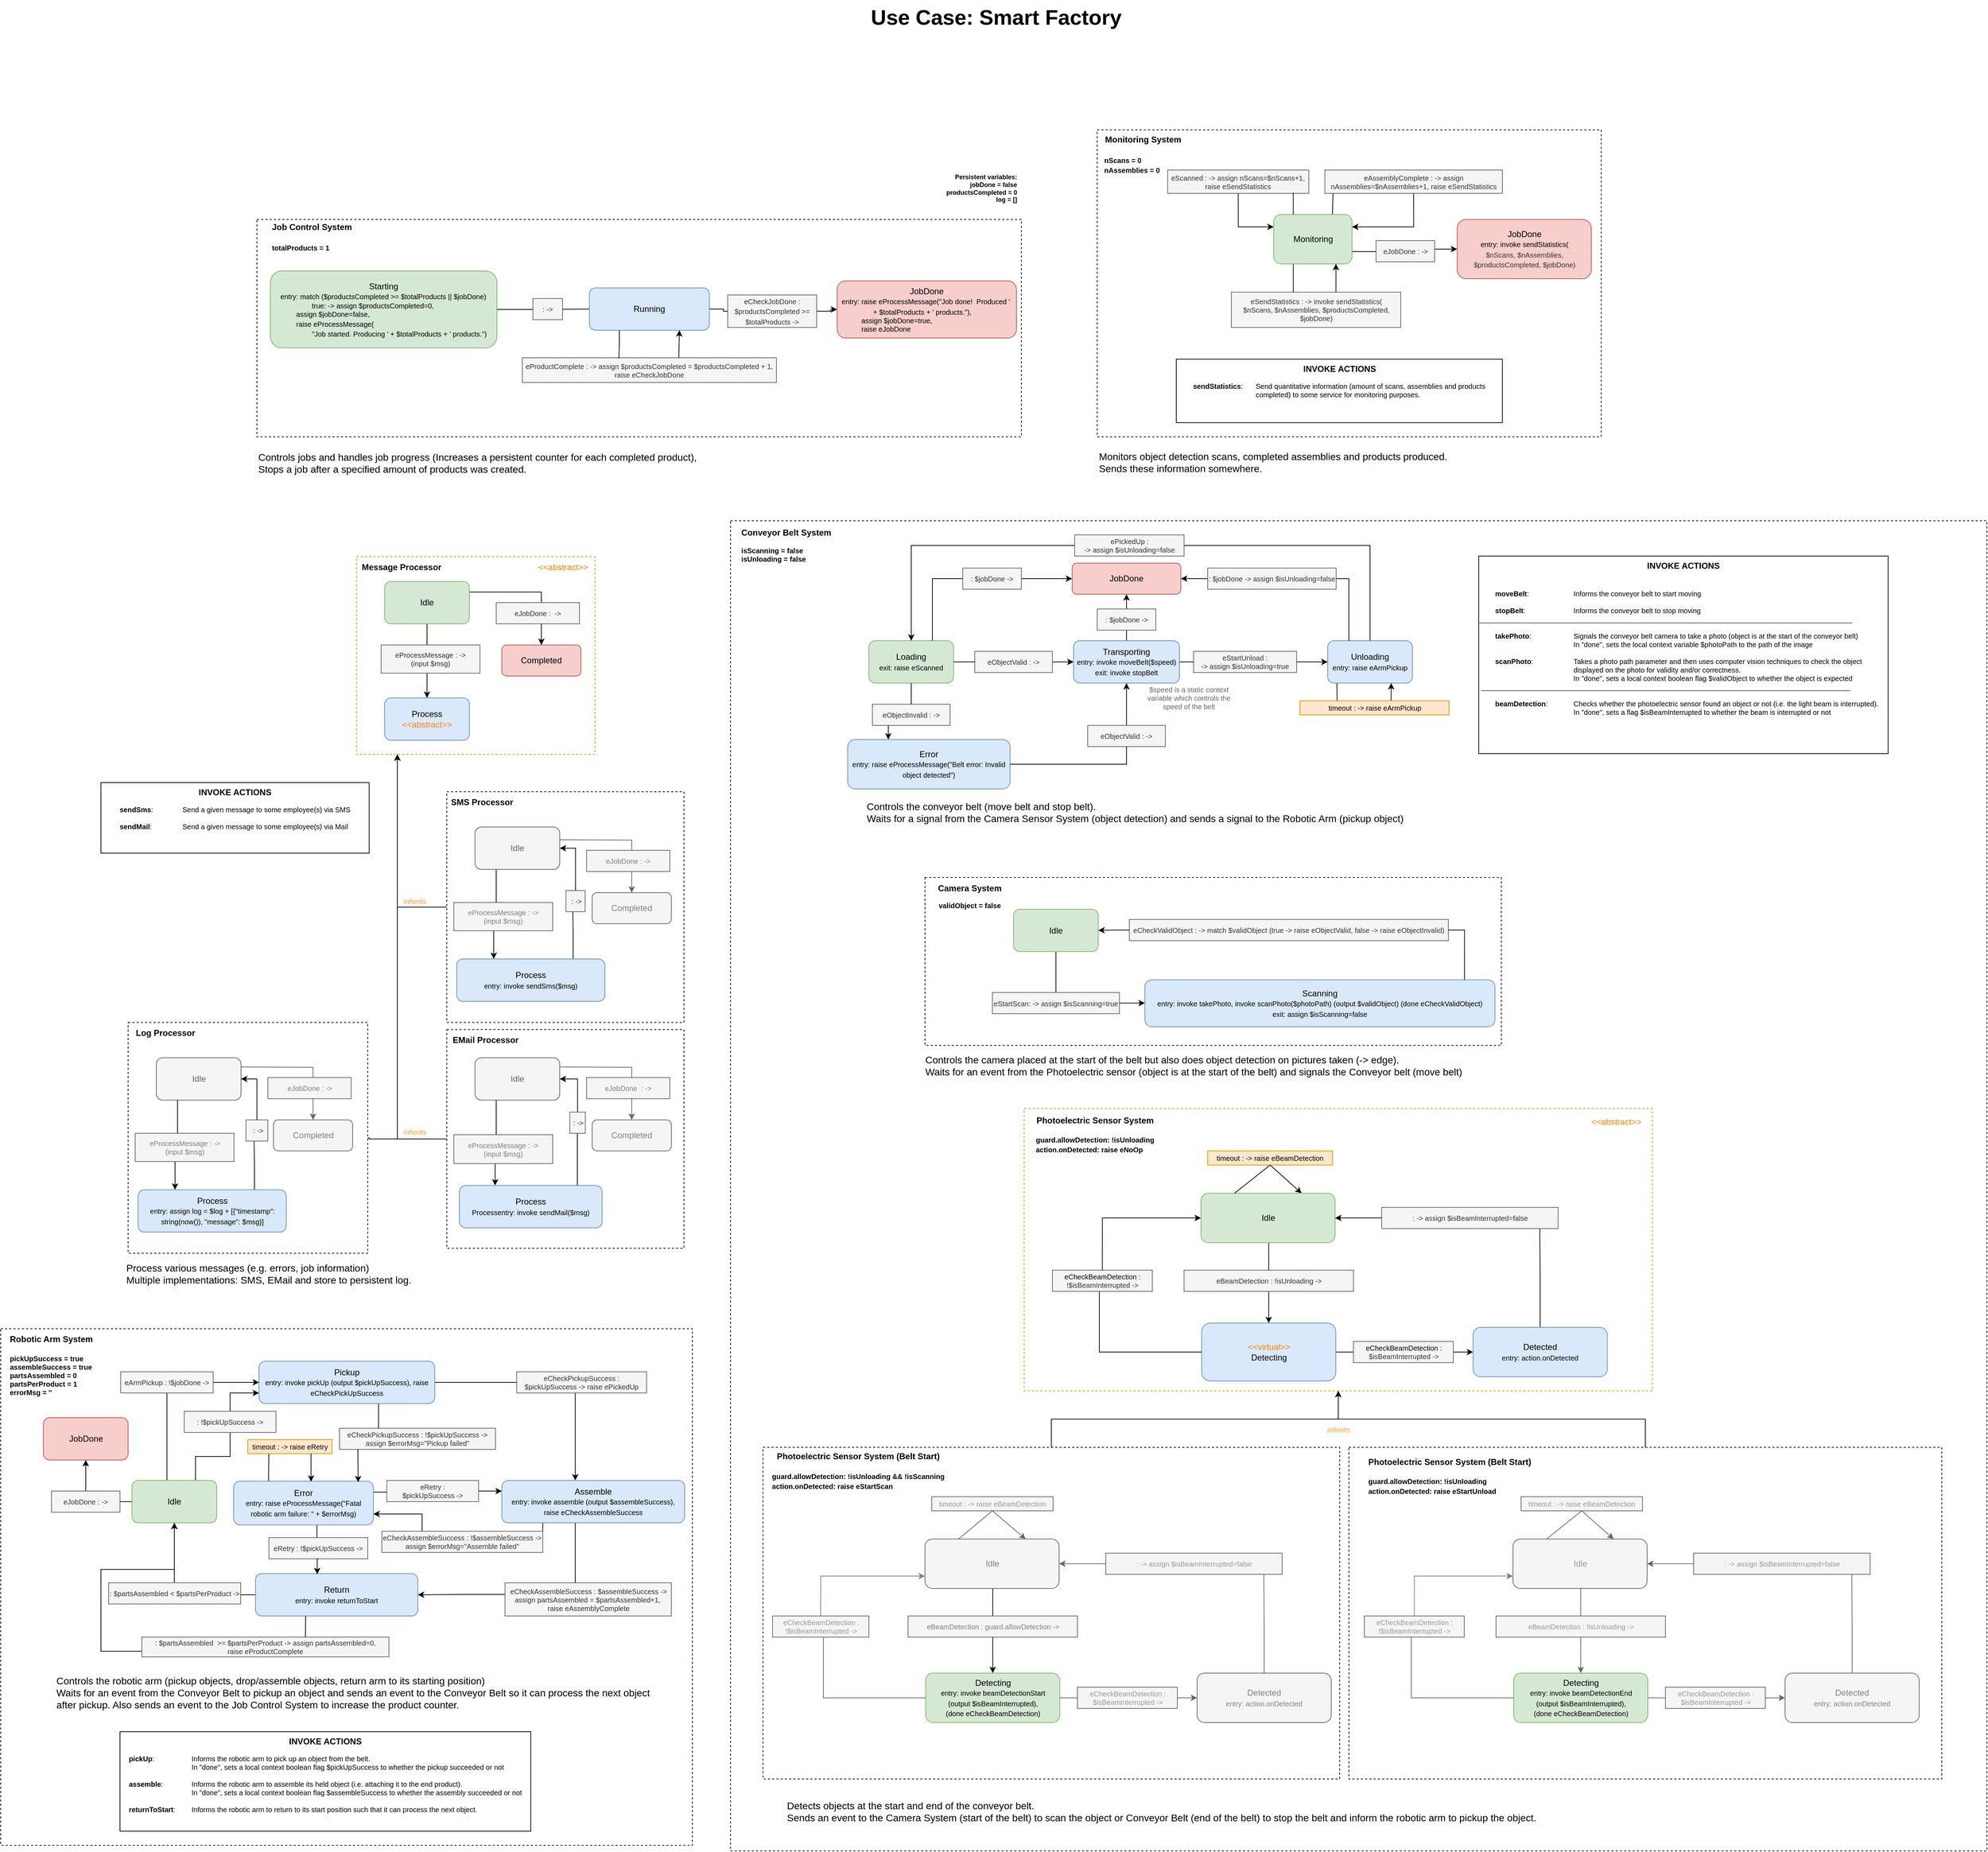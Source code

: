 <mxfile version="24.6.2" type="device">
  <diagram name="Seite-1" id="qgN4DIuqkcKPxwxcaXtQ">
    <mxGraphModel dx="4320" dy="2503" grid="0" gridSize="14" guides="1" tooltips="1" connect="1" arrows="1" fold="1" page="0" pageScale="1" pageWidth="827" pageHeight="1169" math="0" shadow="0">
      <root>
        <mxCell id="0" />
        <mxCell id="1" parent="0" />
        <mxCell id="iC87KrBTf_4nL3Mp_Ujt-133" value="" style="rounded=0;whiteSpace=wrap;html=1;fillColor=none;dashed=1;" parent="1" vertex="1">
          <mxGeometry x="-116" y="-50" width="1780" height="1885" as="geometry" />
        </mxCell>
        <mxCell id="DFq_301YZumUgOEqKcx1-45" value="" style="rounded=0;whiteSpace=wrap;html=1;fillColor=none;dashed=1;" parent="1" vertex="1">
          <mxGeometry x="403.5" y="-604" width="714" height="435" as="geometry" />
        </mxCell>
        <mxCell id="DFq_301YZumUgOEqKcx1-1" value="" style="rounded=0;whiteSpace=wrap;html=1;fillColor=none;dashed=1;" parent="1" vertex="1">
          <mxGeometry x="-1150" y="1095" width="980" height="732" as="geometry" />
        </mxCell>
        <mxCell id="THzzsAqaE4qmmOZxCd68-16" style="edgeStyle=orthogonalEdgeStyle;rounded=0;orthogonalLoop=1;jettySize=auto;html=1;exitX=0;exitY=0.5;exitDx=0;exitDy=0;" parent="1" source="THzzsAqaE4qmmOZxCd68-14" target="DFq_301YZumUgOEqKcx1-4" edge="1">
          <mxGeometry relative="1" as="geometry">
            <mxPoint x="-945" y="1372" as="targetPoint" />
            <Array as="points">
              <mxPoint x="-950" y="1552" />
              <mxPoint x="-1008" y="1552" />
              <mxPoint x="-1008" y="1436" />
              <mxPoint x="-904" y="1436" />
            </Array>
          </mxGeometry>
        </mxCell>
        <mxCell id="j3Z4FJRsEmh2POE5tJ5F-3" style="edgeStyle=orthogonalEdgeStyle;rounded=0;orthogonalLoop=1;jettySize=auto;html=1;exitX=0.5;exitY=1;exitDx=0;exitDy=0;entryX=0.5;entryY=0;entryDx=0;entryDy=0;" parent="1" source="uP3DF6buhUJnaP9XYQKi-205" target="uP3DF6buhUJnaP9XYQKi-206" edge="1">
          <mxGeometry relative="1" as="geometry" />
        </mxCell>
        <mxCell id="DFq_301YZumUgOEqKcx1-67" style="edgeStyle=orthogonalEdgeStyle;rounded=0;orthogonalLoop=1;jettySize=auto;html=1;exitX=0.25;exitY=1;exitDx=0;exitDy=0;endArrow=none;endFill=0;" parent="1" source="DFq_301YZumUgOEqKcx1-47" edge="1">
          <mxGeometry relative="1" as="geometry">
            <mxPoint x="661.5" y="-374" as="targetPoint" />
            <Array as="points">
              <mxPoint x="681.5" y="-374" />
              <mxPoint x="661.5" y="-374" />
            </Array>
          </mxGeometry>
        </mxCell>
        <mxCell id="DFq_301YZumUgOEqKcx1-68" style="edgeStyle=orthogonalEdgeStyle;rounded=0;orthogonalLoop=1;jettySize=auto;html=1;exitX=0.75;exitY=0;exitDx=0;exitDy=0;entryX=0.795;entryY=0.999;entryDx=0;entryDy=0;entryPerimeter=0;" parent="1" source="DFq_301YZumUgOEqKcx1-58" target="DFq_301YZumUgOEqKcx1-47" edge="1">
          <mxGeometry relative="1" as="geometry">
            <Array as="points">
              <mxPoint x="741.5" y="-374" />
            </Array>
          </mxGeometry>
        </mxCell>
        <mxCell id="DFq_301YZumUgOEqKcx1-52" style="edgeStyle=orthogonalEdgeStyle;rounded=0;orthogonalLoop=1;jettySize=auto;html=1;exitX=0.75;exitY=0;exitDx=0;exitDy=0;entryX=0.046;entryY=0.943;entryDx=0;entryDy=0;entryPerimeter=0;endArrow=none;endFill=0;" parent="1" source="DFq_301YZumUgOEqKcx1-47" target="DFq_301YZumUgOEqKcx1-50" edge="1">
          <mxGeometry relative="1" as="geometry" />
        </mxCell>
        <mxCell id="uP3DF6buhUJnaP9XYQKi-203" value="" style="rounded=0;whiteSpace=wrap;html=1;dashed=1;fillColor=none;strokeColor=#FF8000;" parent="1" vertex="1">
          <mxGeometry x="-646" y="1" width="338" height="280" as="geometry" />
        </mxCell>
        <mxCell id="iC87KrBTf_4nL3Mp_Ujt-132" value="" style="rounded=0;whiteSpace=wrap;html=1;fillColor=none;dashed=1;" parent="1" vertex="1">
          <mxGeometry x="159.5" y="455.5" width="816.5" height="238" as="geometry" />
        </mxCell>
        <mxCell id="iC87KrBTf_4nL3Mp_Ujt-57" value="" style="rounded=0;whiteSpace=wrap;html=1;fillColor=none;dashed=1;strokeColor=#d79b00;" parent="1" vertex="1">
          <mxGeometry x="300" y="783" width="890" height="400" as="geometry" />
        </mxCell>
        <mxCell id="P7GP2XHDYyyQ6Vhsqxj1-30" style="edgeStyle=orthogonalEdgeStyle;rounded=0;orthogonalLoop=1;jettySize=auto;html=1;exitX=1;exitY=0.5;exitDx=0;exitDy=0;entryX=0;entryY=0.5;entryDx=0;entryDy=0;" parent="1" source="P7GP2XHDYyyQ6Vhsqxj1-45" target="P7GP2XHDYyyQ6Vhsqxj1-26" edge="1">
          <mxGeometry relative="1" as="geometry" />
        </mxCell>
        <mxCell id="iC87KrBTf_4nL3Mp_Ujt-1" value="Loading&lt;div&gt;&lt;font style=&quot;font-size: 10px;&quot;&gt;exit: raise eScanned&lt;/font&gt;&lt;/div&gt;" style="rounded=1;whiteSpace=wrap;html=1;fillColor=#d5e8d4;strokeColor=#82b366;" parent="1" vertex="1">
          <mxGeometry x="80" y="120" width="120" height="60" as="geometry" />
        </mxCell>
        <mxCell id="P7GP2XHDYyyQ6Vhsqxj1-27" style="edgeStyle=orthogonalEdgeStyle;rounded=0;orthogonalLoop=1;jettySize=auto;html=1;exitX=0.5;exitY=0;exitDx=0;exitDy=0;entryX=0.5;entryY=1;entryDx=0;entryDy=0;" parent="1" source="iC87KrBTf_4nL3Mp_Ujt-2" target="P7GP2XHDYyyQ6Vhsqxj1-26" edge="1">
          <mxGeometry relative="1" as="geometry" />
        </mxCell>
        <mxCell id="iC87KrBTf_4nL3Mp_Ujt-2" value="Transporting&lt;br&gt;&lt;font style=&quot;font-size: 10px;&quot;&gt;entry: invoke moveBelt($speed)&lt;br&gt;exit: invoke stopBelt&lt;br&gt;&lt;/font&gt;" style="rounded=1;whiteSpace=wrap;html=1;fillColor=#dae8fc;strokeColor=#6c8ebf;" parent="1" vertex="1">
          <mxGeometry x="370" y="120" width="150" height="60" as="geometry" />
        </mxCell>
        <mxCell id="THzzsAqaE4qmmOZxCd68-27" style="edgeStyle=orthogonalEdgeStyle;rounded=0;orthogonalLoop=1;jettySize=auto;html=1;entryX=0.25;entryY=0;entryDx=0;entryDy=0;endArrow=none;endFill=0;" parent="1" target="THzzsAqaE4qmmOZxCd68-26" edge="1">
          <mxGeometry relative="1" as="geometry">
            <mxPoint x="743" y="180" as="sourcePoint" />
          </mxGeometry>
        </mxCell>
        <mxCell id="P7GP2XHDYyyQ6Vhsqxj1-28" style="edgeStyle=orthogonalEdgeStyle;rounded=0;orthogonalLoop=1;jettySize=auto;html=1;exitX=0.5;exitY=0;exitDx=0;exitDy=0;entryX=1;entryY=0.5;entryDx=0;entryDy=0;endArrow=none;endFill=0;" parent="1" source="iC87KrBTf_4nL3Mp_Ujt-3" target="iC87KrBTf_4nL3Mp_Ujt-18" edge="1">
          <mxGeometry relative="1" as="geometry" />
        </mxCell>
        <mxCell id="P7GP2XHDYyyQ6Vhsqxj1-31" style="edgeStyle=orthogonalEdgeStyle;rounded=0;orthogonalLoop=1;jettySize=auto;html=1;exitX=0;exitY=0.5;exitDx=0;exitDy=0;entryX=1;entryY=0.5;entryDx=0;entryDy=0;" parent="1" source="P7GP2XHDYyyQ6Vhsqxj1-43" target="P7GP2XHDYyyQ6Vhsqxj1-26" edge="1">
          <mxGeometry relative="1" as="geometry" />
        </mxCell>
        <mxCell id="iC87KrBTf_4nL3Mp_Ujt-3" value="Unloading&lt;br style=&quot;font-size: 11px;&quot;&gt;&lt;font size=&quot;1&quot;&gt;entry: raise eArmPickup&lt;/font&gt;" style="rounded=1;whiteSpace=wrap;html=1;fillColor=#dae8fc;strokeColor=#6c8ebf;" parent="1" vertex="1">
          <mxGeometry x="730" y="120" width="120" height="60" as="geometry" />
        </mxCell>
        <mxCell id="iC87KrBTf_4nL3Mp_Ujt-7" style="edgeStyle=orthogonalEdgeStyle;rounded=0;orthogonalLoop=1;jettySize=auto;html=1;exitX=1;exitY=0.5;exitDx=0;exitDy=0;" parent="1" source="iC87KrBTf_4nL3Mp_Ujt-4" target="iC87KrBTf_4nL3Mp_Ujt-2" edge="1">
          <mxGeometry relative="1" as="geometry" />
        </mxCell>
        <mxCell id="iC87KrBTf_4nL3Mp_Ujt-4" value="&lt;font style=&quot;font-size: 10px;&quot;&gt;eObjectValid : -&amp;gt;&lt;/font&gt;" style="rounded=0;whiteSpace=wrap;html=1;fillColor=#f5f5f5;fontColor=#333333;strokeColor=#666666;" parent="1" vertex="1">
          <mxGeometry x="230" y="135" width="110" height="30" as="geometry" />
        </mxCell>
        <mxCell id="iC87KrBTf_4nL3Mp_Ujt-8" style="edgeStyle=orthogonalEdgeStyle;rounded=0;orthogonalLoop=1;jettySize=auto;html=1;exitX=1;exitY=0.5;exitDx=0;exitDy=0;entryX=0;entryY=0.5;entryDx=0;entryDy=0;" parent="1" source="iC87KrBTf_4nL3Mp_Ujt-5" target="iC87KrBTf_4nL3Mp_Ujt-3" edge="1">
          <mxGeometry relative="1" as="geometry" />
        </mxCell>
        <mxCell id="iC87KrBTf_4nL3Mp_Ujt-5" value="eStartUnload : &lt;br&gt;-&amp;gt; assign $isUnloading=true" style="rounded=0;whiteSpace=wrap;html=1;fillColor=#f5f5f5;fontColor=#333333;strokeColor=#666666;fontSize=10;" parent="1" vertex="1">
          <mxGeometry x="540" y="135" width="146" height="30" as="geometry" />
        </mxCell>
        <mxCell id="iC87KrBTf_4nL3Mp_Ujt-6" value="" style="endArrow=none;html=1;rounded=0;exitX=1;exitY=0.5;exitDx=0;exitDy=0;entryX=0;entryY=0.5;entryDx=0;entryDy=0;" parent="1" source="iC87KrBTf_4nL3Mp_Ujt-1" target="iC87KrBTf_4nL3Mp_Ujt-4" edge="1">
          <mxGeometry width="50" height="50" relative="1" as="geometry">
            <mxPoint x="390" y="230" as="sourcePoint" />
            <mxPoint x="440" y="180" as="targetPoint" />
          </mxGeometry>
        </mxCell>
        <mxCell id="iC87KrBTf_4nL3Mp_Ujt-9" value="" style="endArrow=none;html=1;rounded=0;entryX=0;entryY=0.5;entryDx=0;entryDy=0;exitX=1;exitY=0.5;exitDx=0;exitDy=0;" parent="1" source="iC87KrBTf_4nL3Mp_Ujt-2" target="iC87KrBTf_4nL3Mp_Ujt-5" edge="1">
          <mxGeometry width="50" height="50" relative="1" as="geometry">
            <mxPoint x="390" y="230" as="sourcePoint" />
            <mxPoint x="440" y="180" as="targetPoint" />
          </mxGeometry>
        </mxCell>
        <mxCell id="iC87KrBTf_4nL3Mp_Ujt-10" value="Error&lt;br&gt;&lt;font style=&quot;font-size: 10px;&quot;&gt;entry: raise eProcessMessage(&quot;Belt error: Invalid object detected&quot;)&lt;br&gt;&lt;/font&gt;" style="rounded=1;whiteSpace=wrap;html=1;fillColor=#dae8fc;strokeColor=#6c8ebf;" parent="1" vertex="1">
          <mxGeometry x="50" y="260" width="230" height="70" as="geometry" />
        </mxCell>
        <mxCell id="iC87KrBTf_4nL3Mp_Ujt-14" style="edgeStyle=orthogonalEdgeStyle;rounded=0;orthogonalLoop=1;jettySize=auto;html=1;exitX=0.5;exitY=1;exitDx=0;exitDy=0;entryX=0.25;entryY=0;entryDx=0;entryDy=0;" parent="1" source="iC87KrBTf_4nL3Mp_Ujt-12" target="iC87KrBTf_4nL3Mp_Ujt-10" edge="1">
          <mxGeometry relative="1" as="geometry" />
        </mxCell>
        <mxCell id="iC87KrBTf_4nL3Mp_Ujt-12" value="&lt;font style=&quot;font-size: 10px;&quot;&gt;eObjectInvalid : -&amp;gt;&lt;/font&gt;" style="rounded=0;whiteSpace=wrap;html=1;fillColor=#f5f5f5;fontColor=#333333;strokeColor=#666666;" parent="1" vertex="1">
          <mxGeometry x="85" y="210" width="110" height="30" as="geometry" />
        </mxCell>
        <mxCell id="iC87KrBTf_4nL3Mp_Ujt-13" value="" style="endArrow=none;html=1;rounded=0;exitX=0.5;exitY=1;exitDx=0;exitDy=0;entryX=0.5;entryY=0;entryDx=0;entryDy=0;" parent="1" source="iC87KrBTf_4nL3Mp_Ujt-1" target="iC87KrBTf_4nL3Mp_Ujt-12" edge="1">
          <mxGeometry width="50" height="50" relative="1" as="geometry">
            <mxPoint x="390" y="330" as="sourcePoint" />
            <mxPoint x="440" y="280" as="targetPoint" />
          </mxGeometry>
        </mxCell>
        <mxCell id="iC87KrBTf_4nL3Mp_Ujt-16" style="edgeStyle=orthogonalEdgeStyle;rounded=0;orthogonalLoop=1;jettySize=auto;html=1;exitX=0.5;exitY=0;exitDx=0;exitDy=0;entryX=0.5;entryY=1;entryDx=0;entryDy=0;" parent="1" source="iC87KrBTf_4nL3Mp_Ujt-15" target="iC87KrBTf_4nL3Mp_Ujt-2" edge="1">
          <mxGeometry relative="1" as="geometry" />
        </mxCell>
        <mxCell id="iC87KrBTf_4nL3Mp_Ujt-15" value="eObjectValid&amp;nbsp;: -&amp;gt;" style="rounded=0;whiteSpace=wrap;html=1;fillColor=#f5f5f5;fontColor=#333333;strokeColor=#666666;fontSize=10;" parent="1" vertex="1">
          <mxGeometry x="390" y="240" width="110" height="30" as="geometry" />
        </mxCell>
        <mxCell id="iC87KrBTf_4nL3Mp_Ujt-17" value="" style="endArrow=none;html=1;rounded=0;exitX=1;exitY=0.5;exitDx=0;exitDy=0;entryX=0.5;entryY=1;entryDx=0;entryDy=0;" parent="1" source="iC87KrBTf_4nL3Mp_Ujt-10" target="iC87KrBTf_4nL3Mp_Ujt-15" edge="1">
          <mxGeometry width="50" height="50" relative="1" as="geometry">
            <mxPoint x="480" y="270" as="sourcePoint" />
            <mxPoint x="530" y="220" as="targetPoint" />
            <Array as="points">
              <mxPoint x="445" y="295" />
            </Array>
          </mxGeometry>
        </mxCell>
        <mxCell id="iC87KrBTf_4nL3Mp_Ujt-20" style="edgeStyle=orthogonalEdgeStyle;rounded=0;orthogonalLoop=1;jettySize=auto;html=1;exitX=0;exitY=0.5;exitDx=0;exitDy=0;entryX=0.5;entryY=0;entryDx=0;entryDy=0;" parent="1" source="iC87KrBTf_4nL3Mp_Ujt-18" target="iC87KrBTf_4nL3Mp_Ujt-1" edge="1">
          <mxGeometry relative="1" as="geometry" />
        </mxCell>
        <mxCell id="iC87KrBTf_4nL3Mp_Ujt-18" value="ePickedUp : &lt;br&gt;-&amp;gt; assign $isUnloading=false" style="rounded=0;whiteSpace=wrap;html=1;fillColor=#f5f5f5;fontColor=#333333;strokeColor=#666666;fontSize=10;" parent="1" vertex="1">
          <mxGeometry x="371.5" y="-30" width="155" height="30" as="geometry" />
        </mxCell>
        <mxCell id="iC87KrBTf_4nL3Mp_Ujt-28" value="&lt;div style=&quot;&quot;&gt;&lt;span style=&quot;background-color: initial;&quot;&gt;&lt;b&gt;INVOKE ACTIONS&lt;/b&gt;&lt;/span&gt;&lt;/div&gt;&lt;div style=&quot;&quot;&gt;&lt;br&gt;&lt;/div&gt;&lt;font style=&quot;font-size: 10px;&quot;&gt;&lt;div style=&quot;text-align: left;&quot;&gt;&lt;span style=&quot;background-color: initial;&quot;&gt;&lt;br&gt;&lt;/span&gt;&lt;/div&gt;&lt;div style=&quot;text-align: left;&quot;&gt;&lt;span style=&quot;background-color: initial;&quot;&gt;&lt;b&gt;&lt;span style=&quot;white-space: pre;&quot;&gt;&#x9;&lt;/span&gt;moveBelt&lt;/b&gt;: &lt;span style=&quot;white-space: pre;&quot;&gt;&#x9;&lt;/span&gt;&lt;span style=&quot;white-space: pre;&quot;&gt;&#x9;&lt;span style=&quot;white-space: pre;&quot;&gt;&#x9;&lt;/span&gt;&lt;/span&gt;Informs the conveyor belt to start moving&lt;br&gt;&lt;br&gt;&lt;/span&gt;&lt;/div&gt;&lt;div style=&quot;text-align: left;&quot;&gt;&lt;span style=&quot;background-color: initial;&quot;&gt;&lt;b&gt;&lt;span style=&quot;white-space: pre;&quot;&gt;&#x9;&lt;/span&gt;stopBelt&lt;/b&gt;: &lt;span style=&quot;white-space: pre;&quot;&gt;&#x9;&lt;/span&gt;&lt;span style=&quot;white-space: pre;&quot;&gt;&#x9;&lt;span style=&quot;white-space: pre;&quot;&gt;&#x9;&lt;/span&gt;&lt;/span&gt;Informs the conveyor belt to stop moving&lt;/span&gt;&lt;/div&gt;&lt;div style=&quot;text-align: left;&quot;&gt;&lt;span style=&quot;background-color: initial;&quot;&gt;_______________________________________________________________________________________________&lt;br&gt;&lt;span style=&quot;white-space: pre;&quot;&gt;&#x9;&lt;/span&gt;&lt;br&gt;&lt;/span&gt;&lt;/div&gt;&lt;div style=&quot;text-align: left;&quot;&gt;&lt;span style=&quot;background-color: initial;&quot;&gt;&lt;b&gt;&lt;span style=&quot;white-space: pre;&quot;&gt;&#x9;&lt;/span&gt;takePhoto&lt;/b&gt;: &lt;span style=&quot;white-space: pre;&quot;&gt;&#x9;&lt;/span&gt;&lt;span style=&quot;white-space: pre;&quot;&gt;&#x9;&lt;span style=&quot;white-space: pre;&quot;&gt;&#x9;&lt;/span&gt;&lt;/span&gt;Signals the conveyor belt camera to take a photo (object is at the start of the conveyor belt)&lt;br&gt;&lt;span style=&quot;white-space: pre;&quot;&gt;&#x9;&lt;/span&gt;&lt;span style=&quot;white-space: pre;&quot;&gt;&#x9;&lt;/span&gt;&lt;span style=&quot;white-space: pre;&quot;&gt;&#x9;&lt;span style=&quot;white-space: pre;&quot;&gt;&#x9;&lt;span style=&quot;white-space: pre;&quot;&gt;&#x9;&lt;span style=&quot;white-space: pre;&quot;&gt;&#x9;&lt;/span&gt;&lt;/span&gt;&lt;/span&gt;I&lt;/span&gt;n &quot;done&quot;, sets the local context variable $photoPath to the path of the image&lt;br&gt;&lt;/span&gt;&lt;/div&gt;&lt;div style=&quot;text-align: left;&quot;&gt;&lt;span style=&quot;background-color: initial;&quot;&gt;&lt;br&gt;&lt;/span&gt;&lt;/div&gt;&lt;div style=&quot;text-align: left;&quot;&gt;&lt;span style=&quot;background-color: initial;&quot;&gt;&lt;b&gt;&lt;span style=&quot;white-space: pre;&quot;&gt;&#x9;&lt;/span&gt;scanPhoto&lt;/b&gt;:&lt;span style=&quot;white-space: pre;&quot;&gt;&#x9;&lt;/span&gt;&lt;span style=&quot;white-space: pre;&quot;&gt;&#x9;&lt;span style=&quot;white-space: pre;&quot;&gt;&#x9;&lt;/span&gt;&lt;/span&gt;Takes a photo path parameter and then uses computer vision techniques to check the object &lt;span style=&quot;white-space: pre;&quot;&gt;&#x9;&lt;/span&gt;&lt;span style=&quot;white-space: pre;&quot;&gt;&#x9;&lt;/span&gt;&lt;span style=&quot;white-space: pre;&quot;&gt;&#x9;&lt;/span&gt;&lt;span style=&quot;white-space: pre;&quot;&gt;&#x9;&lt;/span&gt;&lt;span style=&quot;white-space: pre;&quot;&gt;&#x9;&lt;/span&gt;&lt;span style=&quot;white-space: pre;&quot;&gt;&#x9;&lt;/span&gt;displayed on the photo for validity and/or correctness.&lt;br&gt;&lt;span style=&quot;white-space: pre;&quot;&gt;&#x9;&lt;/span&gt;&lt;span style=&quot;white-space: pre;&quot;&gt;&#x9;&lt;/span&gt;&lt;span style=&quot;white-space: pre;&quot;&gt;&#x9;&lt;/span&gt;&lt;span style=&quot;white-space: pre;&quot;&gt;&#x9;&lt;/span&gt;&lt;span style=&quot;white-space: pre;&quot;&gt;&#x9;&lt;/span&gt;&lt;span style=&quot;white-space: pre;&quot;&gt;&#x9;&lt;/span&gt;In &quot;done&quot;, sets a local context boolean flag $validObject to whether the object is expected&lt;br&gt;&lt;/span&gt;&lt;/div&gt;&lt;div style=&quot;text-align: left;&quot;&gt;&lt;span style=&quot;background-color: initial;&quot;&gt;&amp;nbsp;______________________________________________________________________________________________&lt;/span&gt;&lt;/div&gt;&lt;div style=&quot;text-align: left;&quot;&gt;&lt;span style=&quot;background-color: initial;&quot;&gt;&lt;br&gt;&lt;/span&gt;&lt;/div&gt;&lt;div style=&quot;text-align: left;&quot;&gt;&lt;b&gt;&lt;span style=&quot;white-space: pre;&quot;&gt;&#x9;&lt;/span&gt;beamDetection&lt;/b&gt;:&lt;span style=&quot;white-space: pre;&quot;&gt;&#x9;&lt;span style=&quot;white-space: pre;&quot;&gt;&#x9;&lt;/span&gt;&lt;/span&gt;Checks whether the photoelectric sensor found an object or not (i.e. the light beam is interrupted).&lt;br&gt;&lt;span style=&quot;white-space: pre;&quot;&gt;&#x9;&lt;/span&gt;&lt;span style=&quot;white-space: pre;&quot;&gt;&#x9;&lt;/span&gt;&lt;span style=&quot;white-space: pre;&quot;&gt;&#x9;&lt;/span&gt;&lt;span style=&quot;white-space: pre;&quot;&gt;&#x9;&lt;span style=&quot;white-space: pre;&quot;&gt;&#x9;&lt;span style=&quot;white-space: pre;&quot;&gt;&#x9;&lt;/span&gt;&lt;/span&gt;&lt;/span&gt;In &quot;done&quot;, sets a flag $isBeamInterrupted to whether the beam is interrupted or not&lt;br&gt;&lt;br&gt;&lt;/div&gt;&lt;/font&gt;" style="rounded=0;whiteSpace=wrap;html=1;verticalAlign=top;" parent="1" vertex="1">
          <mxGeometry x="944" width="580" height="280" as="geometry" />
        </mxCell>
        <mxCell id="iC87KrBTf_4nL3Mp_Ujt-32" style="edgeStyle=orthogonalEdgeStyle;rounded=0;orthogonalLoop=1;jettySize=auto;html=1;exitX=0.5;exitY=1;exitDx=0;exitDy=0;endArrow=none;endFill=0;" parent="1" edge="1">
          <mxGeometry relative="1" as="geometry">
            <mxPoint x="217" y="485" as="sourcePoint" />
          </mxGeometry>
        </mxCell>
        <mxCell id="iC87KrBTf_4nL3Mp_Ujt-59" value="Photoelectric Sensor System&lt;div style=&quot;font-size: 11px;&quot;&gt;&lt;font style=&quot;font-size: 11px;&quot;&gt;&lt;br&gt;&lt;span style=&quot;font-size: 10px; text-align: left;&quot;&gt;guard.allowDetection: !isUnloading&lt;/span&gt;&lt;br&gt;&lt;/font&gt;&lt;/div&gt;&lt;div style=&quot;text-align: left;&quot;&gt;&lt;font style=&quot;font-size: 10px;&quot;&gt;action.onDetected: raise eNoOp&lt;/font&gt;&lt;/div&gt;" style="text;html=1;strokeColor=none;fillColor=none;align=center;verticalAlign=middle;whiteSpace=wrap;rounded=0;fontStyle=1" parent="1" vertex="1">
          <mxGeometry x="308.5" y="787" width="182.5" height="65" as="geometry" />
        </mxCell>
        <mxCell id="iC87KrBTf_4nL3Mp_Ujt-78" value="Camera System&lt;div style=&quot;font-size: 8px;&quot;&gt;&lt;br&gt;&lt;/div&gt;&lt;div&gt;&lt;font style=&quot;font-size: 10px;&quot;&gt;validObject = false&lt;/font&gt;&lt;/div&gt;" style="text;html=1;strokeColor=none;fillColor=none;align=center;verticalAlign=middle;whiteSpace=wrap;rounded=0;fontStyle=1" parent="1" vertex="1">
          <mxGeometry x="159.5" y="455.5" width="125.5" height="55.5" as="geometry" />
        </mxCell>
        <mxCell id="iC87KrBTf_4nL3Mp_Ujt-81" value="Conveyor Belt System&lt;div style=&quot;font-size: 10px;&quot;&gt;&lt;br&gt;&lt;div style=&quot;text-align: left;&quot;&gt;isScanning = false&lt;/div&gt;&lt;div style=&quot;text-align: left;&quot;&gt;isUnloading = false&lt;/div&gt;&lt;/div&gt;" style="text;html=1;strokeColor=none;fillColor=none;align=center;verticalAlign=middle;whiteSpace=wrap;rounded=0;fontStyle=1" parent="1" vertex="1">
          <mxGeometry x="-125" y="-52" width="176" height="74" as="geometry" />
        </mxCell>
        <mxCell id="iC87KrBTf_4nL3Mp_Ujt-120" style="edgeStyle=orthogonalEdgeStyle;rounded=0;orthogonalLoop=1;jettySize=auto;html=1;exitX=0.5;exitY=0;exitDx=0;exitDy=0;entryX=0.5;entryY=1;entryDx=0;entryDy=0;" parent="1" source="iC87KrBTf_4nL3Mp_Ujt-83" target="iC87KrBTf_4nL3Mp_Ujt-57" edge="1">
          <mxGeometry relative="1" as="geometry" />
        </mxCell>
        <mxCell id="iC87KrBTf_4nL3Mp_Ujt-83" value="" style="rounded=0;whiteSpace=wrap;html=1;fillColor=none;dashed=1;" parent="1" vertex="1">
          <mxGeometry x="-70" y="1263" width="817" height="470" as="geometry" />
        </mxCell>
        <mxCell id="iC87KrBTf_4nL3Mp_Ujt-92" value="Photoelectric Sensor System (Belt Start)&lt;div style=&quot;font-size: 11px;&quot;&gt;&lt;span style=&quot;font-size: 10px; text-align: left;&quot;&gt;&lt;br&gt;&lt;/span&gt;&lt;/div&gt;&lt;div style=&quot;&quot;&gt;&lt;span style=&quot;font-size: 10px; text-align: left;&quot;&gt;guard.allowDetection:&amp;nbsp;&lt;/span&gt;&lt;span style=&quot;background-color: initial; font-size: 10px;&quot;&gt;!isUnloading &amp;amp;&amp;amp; !isScanning&lt;/span&gt;&lt;br&gt;&lt;/div&gt;&lt;div style=&quot;text-align: left;&quot;&gt;&lt;font style=&quot;font-size: 10px;&quot;&gt;action.onDetected: raise eStartScan&lt;/font&gt;&lt;/div&gt;" style="text;html=1;strokeColor=none;fillColor=none;align=center;verticalAlign=middle;whiteSpace=wrap;rounded=0;fontStyle=1" parent="1" vertex="1">
          <mxGeometry x="-60" y="1263" width="250" height="67" as="geometry" />
        </mxCell>
        <mxCell id="iC87KrBTf_4nL3Mp_Ujt-121" style="edgeStyle=orthogonalEdgeStyle;rounded=0;orthogonalLoop=1;jettySize=auto;html=1;exitX=0.5;exitY=0;exitDx=0;exitDy=0;entryX=0.5;entryY=1;entryDx=0;entryDy=0;" parent="1" source="iC87KrBTf_4nL3Mp_Ujt-111" target="iC87KrBTf_4nL3Mp_Ujt-57" edge="1">
          <mxGeometry relative="1" as="geometry" />
        </mxCell>
        <mxCell id="iC87KrBTf_4nL3Mp_Ujt-111" value="" style="rounded=0;whiteSpace=wrap;html=1;fillColor=none;dashed=1;" parent="1" vertex="1">
          <mxGeometry x="760" y="1263" width="840" height="470" as="geometry" />
        </mxCell>
        <mxCell id="iC87KrBTf_4nL3Mp_Ujt-124" value="Scanning&lt;br&gt;&lt;font style=&quot;font-size: 10px;&quot;&gt;entry: invoke takePhoto, invoke scanPhoto($photoPath) (output $validObject) (done eCheckValidObject)&lt;br&gt;exit: assign $isScanning=false&lt;br&gt;&lt;/font&gt;" style="rounded=1;whiteSpace=wrap;html=1;fillColor=#dae8fc;strokeColor=#6c8ebf;" parent="1" vertex="1">
          <mxGeometry x="471" y="600.5" width="496" height="66.5" as="geometry" />
        </mxCell>
        <mxCell id="Nu2D_vE6oqNDNyLhwKVZ-12" style="edgeStyle=orthogonalEdgeStyle;rounded=0;orthogonalLoop=1;jettySize=auto;html=1;exitX=0.5;exitY=1;exitDx=0;exitDy=0;entryX=0.5;entryY=0;entryDx=0;entryDy=0;endArrow=none;endFill=0;" parent="1" source="iC87KrBTf_4nL3Mp_Ujt-125" target="iC87KrBTf_4nL3Mp_Ujt-127" edge="1">
          <mxGeometry relative="1" as="geometry" />
        </mxCell>
        <mxCell id="iC87KrBTf_4nL3Mp_Ujt-125" value="Idle" style="rounded=1;whiteSpace=wrap;html=1;fillColor=#d5e8d4;strokeColor=#82b366;" parent="1" vertex="1">
          <mxGeometry x="285" y="500.5" width="120" height="60" as="geometry" />
        </mxCell>
        <mxCell id="iC87KrBTf_4nL3Mp_Ujt-126" style="edgeStyle=orthogonalEdgeStyle;rounded=0;orthogonalLoop=1;jettySize=auto;html=1;exitX=1;exitY=0.5;exitDx=0;exitDy=0;entryX=0;entryY=0.5;entryDx=0;entryDy=0;" parent="1" source="iC87KrBTf_4nL3Mp_Ujt-127" target="iC87KrBTf_4nL3Mp_Ujt-124" edge="1">
          <mxGeometry relative="1" as="geometry" />
        </mxCell>
        <mxCell id="iC87KrBTf_4nL3Mp_Ujt-127" value="eStartScan: -&amp;gt; assign $isScanning=true" style="rounded=0;whiteSpace=wrap;html=1;fillColor=#f5f5f5;fontColor=#333333;strokeColor=#666666;fontSize=10;" parent="1" vertex="1">
          <mxGeometry x="255" y="618.5" width="180" height="30" as="geometry" />
        </mxCell>
        <mxCell id="Y43TJXsY-5Alh3OPnLsb-3" style="edgeStyle=orthogonalEdgeStyle;rounded=0;orthogonalLoop=1;jettySize=auto;html=1;exitX=0;exitY=0.5;exitDx=0;exitDy=0;entryX=1;entryY=0.5;entryDx=0;entryDy=0;" parent="1" source="iC87KrBTf_4nL3Mp_Ujt-131" target="iC87KrBTf_4nL3Mp_Ujt-125" edge="1">
          <mxGeometry relative="1" as="geometry" />
        </mxCell>
        <mxCell id="iC87KrBTf_4nL3Mp_Ujt-131" value="&lt;span style=&quot;&quot;&gt;eCheckValidObject&amp;nbsp;&lt;/span&gt;: -&amp;gt; match $validObject (true -&amp;gt; raise eObjectValid, false -&amp;gt; raise eObjectInvalid)" style="rounded=0;whiteSpace=wrap;html=1;fillColor=#f5f5f5;fontColor=#333333;strokeColor=#666666;fontSize=10;" parent="1" vertex="1">
          <mxGeometry x="449" y="515" width="452" height="30" as="geometry" />
        </mxCell>
        <mxCell id="iC87KrBTf_4nL3Mp_Ujt-134" value="inherits" style="text;html=1;strokeColor=none;fillColor=none;align=center;verticalAlign=middle;whiteSpace=wrap;rounded=0;fontStyle=2;fontColor=#FF9933;fontSize=10;" parent="1" vertex="1">
          <mxGeometry x="690.5" y="1223" width="109" height="30" as="geometry" />
        </mxCell>
        <mxCell id="Nu2D_vE6oqNDNyLhwKVZ-47" value="$speed is a static context variable which controls the speed of the belt" style="text;html=1;strokeColor=none;fillColor=none;align=center;verticalAlign=middle;whiteSpace=wrap;rounded=0;fontSize=10;fontColor=#666666;" parent="1" vertex="1">
          <mxGeometry x="467" y="182" width="133" height="38" as="geometry" />
        </mxCell>
        <mxCell id="uP3DF6buhUJnaP9XYQKi-94" style="edgeStyle=orthogonalEdgeStyle;rounded=0;orthogonalLoop=1;jettySize=auto;html=1;exitX=0.5;exitY=1;exitDx=0;exitDy=0;entryX=0.5;entryY=0;entryDx=0;entryDy=0;endArrow=none;endFill=0;" parent="1" source="uP3DF6buhUJnaP9XYQKi-95" target="uP3DF6buhUJnaP9XYQKi-104" edge="1">
          <mxGeometry relative="1" as="geometry" />
        </mxCell>
        <mxCell id="uP3DF6buhUJnaP9XYQKi-95" value="&lt;font color=&quot;#808080&quot;&gt;Idle&lt;/font&gt;" style="rounded=1;whiteSpace=wrap;html=1;fillColor=#f5f5f5;strokeColor=#666666;fontColor=#333333;" parent="1" vertex="1">
          <mxGeometry x="159.5" y="1393" width="190" height="70" as="geometry" />
        </mxCell>
        <mxCell id="uP3DF6buhUJnaP9XYQKi-96" value="&lt;font size=&quot;1&quot;&gt;timeout : -&amp;gt; raise eBeamDetection&lt;/font&gt;" style="rounded=0;whiteSpace=wrap;html=1;fillColor=#f5f5f5;strokeColor=#666666;fontColor=#999999;" parent="1" vertex="1">
          <mxGeometry x="169" y="1333" width="172" height="20" as="geometry" />
        </mxCell>
        <mxCell id="uP3DF6buhUJnaP9XYQKi-97" value="" style="endArrow=none;html=1;rounded=0;exitX=0.25;exitY=0;exitDx=0;exitDy=0;entryX=0.5;entryY=1;entryDx=0;entryDy=0;fillColor=#f5f5f5;strokeColor=#666666;" parent="1" source="uP3DF6buhUJnaP9XYQKi-95" target="uP3DF6buhUJnaP9XYQKi-96" edge="1">
          <mxGeometry width="50" height="50" relative="1" as="geometry">
            <mxPoint x="495.5" y="1243" as="sourcePoint" />
            <mxPoint x="545.5" y="1193" as="targetPoint" />
          </mxGeometry>
        </mxCell>
        <mxCell id="uP3DF6buhUJnaP9XYQKi-98" value="" style="endArrow=classic;html=1;rounded=0;exitX=0.5;exitY=1;exitDx=0;exitDy=0;entryX=0.75;entryY=0;entryDx=0;entryDy=0;fillColor=#f5f5f5;strokeColor=#666666;" parent="1" source="uP3DF6buhUJnaP9XYQKi-96" target="uP3DF6buhUJnaP9XYQKi-95" edge="1">
          <mxGeometry width="50" height="50" relative="1" as="geometry">
            <mxPoint x="495.5" y="1243" as="sourcePoint" />
            <mxPoint x="545.5" y="1193" as="targetPoint" />
          </mxGeometry>
        </mxCell>
        <mxCell id="uP3DF6buhUJnaP9XYQKi-99" style="edgeStyle=orthogonalEdgeStyle;rounded=0;orthogonalLoop=1;jettySize=auto;html=1;exitX=1;exitY=0.5;exitDx=0;exitDy=0;entryX=0;entryY=0.5;entryDx=0;entryDy=0;fillColor=#f5f5f5;strokeColor=#666666;" parent="1" source="uP3DF6buhUJnaP9XYQKi-102" target="uP3DF6buhUJnaP9XYQKi-106" edge="1">
          <mxGeometry relative="1" as="geometry" />
        </mxCell>
        <mxCell id="uP3DF6buhUJnaP9XYQKi-100" value="" style="edgeStyle=orthogonalEdgeStyle;rounded=0;orthogonalLoop=1;jettySize=auto;html=1;endArrow=none;endFill=0;fillColor=#f5f5f5;strokeColor=#666666;" parent="1" source="uP3DF6buhUJnaP9XYQKi-102" target="uP3DF6buhUJnaP9XYQKi-109" edge="1">
          <mxGeometry relative="1" as="geometry" />
        </mxCell>
        <mxCell id="uP3DF6buhUJnaP9XYQKi-102" value="Detecting&lt;br&gt;&lt;font style=&quot;font-size: 10px;&quot;&gt;entry:&amp;nbsp;invoke beamDetectionStart&lt;br&gt;(output $isBeamInterrupted),&lt;br&gt;&lt;/font&gt;&lt;div&gt;&lt;font style=&quot;font-size: 10px;&quot;&gt;(done eCheckBeamDetection)&lt;/font&gt;&lt;/div&gt;" style="rounded=1;whiteSpace=wrap;html=1;fillColor=#d5e8d4;strokeColor=#82b366;" parent="1" vertex="1">
          <mxGeometry x="160.5" y="1583" width="190" height="70" as="geometry" />
        </mxCell>
        <mxCell id="uP3DF6buhUJnaP9XYQKi-103" style="edgeStyle=orthogonalEdgeStyle;rounded=0;orthogonalLoop=1;jettySize=auto;html=1;exitX=0.5;exitY=1;exitDx=0;exitDy=0;entryX=0.5;entryY=0;entryDx=0;entryDy=0;" parent="1" source="uP3DF6buhUJnaP9XYQKi-104" target="uP3DF6buhUJnaP9XYQKi-102" edge="1">
          <mxGeometry relative="1" as="geometry" />
        </mxCell>
        <mxCell id="uP3DF6buhUJnaP9XYQKi-104" value="eBeamDetection : guard.allowDetection -&amp;gt;" style="rounded=0;whiteSpace=wrap;html=1;fillColor=#f5f5f5;fontColor=#808080;strokeColor=#666666;fontSize=10;" parent="1" vertex="1">
          <mxGeometry x="135.5" y="1502" width="240" height="30" as="geometry" />
        </mxCell>
        <mxCell id="uP3DF6buhUJnaP9XYQKi-105" style="edgeStyle=orthogonalEdgeStyle;rounded=0;orthogonalLoop=1;jettySize=auto;html=1;exitX=0.5;exitY=0;exitDx=0;exitDy=0;entryX=0.896;entryY=0.941;entryDx=0;entryDy=0;endArrow=none;endFill=0;entryPerimeter=0;fillColor=#f5f5f5;strokeColor=#666666;fontColor=#999999;" parent="1" source="uP3DF6buhUJnaP9XYQKi-106" target="uP3DF6buhUJnaP9XYQKi-108" edge="1">
          <mxGeometry relative="1" as="geometry" />
        </mxCell>
        <mxCell id="uP3DF6buhUJnaP9XYQKi-106" value="Detected&lt;div&gt;&lt;span style=&quot;font-size: 10px;&quot;&gt;entry: action.onDetected&lt;/span&gt;&lt;br&gt;&lt;/div&gt;" style="rounded=1;whiteSpace=wrap;html=1;fillColor=#f5f5f5;strokeColor=#666666;fontColor=#808080;" parent="1" vertex="1">
          <mxGeometry x="545" y="1583" width="190" height="70" as="geometry" />
        </mxCell>
        <mxCell id="uP3DF6buhUJnaP9XYQKi-107" style="edgeStyle=orthogonalEdgeStyle;rounded=0;orthogonalLoop=1;jettySize=auto;html=1;exitX=0;exitY=0.5;exitDx=0;exitDy=0;entryX=1;entryY=0.5;entryDx=0;entryDy=0;fillColor=#f5f5f5;strokeColor=#666666;fontColor=#999999;" parent="1" source="uP3DF6buhUJnaP9XYQKi-108" target="uP3DF6buhUJnaP9XYQKi-95" edge="1">
          <mxGeometry relative="1" as="geometry" />
        </mxCell>
        <mxCell id="uP3DF6buhUJnaP9XYQKi-108" value=": -&amp;gt; assign $isBeamInterrupted=false" style="rounded=0;whiteSpace=wrap;html=1;fillColor=#f5f5f5;fontColor=#999999;strokeColor=#666666;fontSize=10;" parent="1" vertex="1">
          <mxGeometry x="415.5" y="1413" width="250" height="30" as="geometry" />
        </mxCell>
        <mxCell id="uP3DF6buhUJnaP9XYQKi-109" value="eCheckBeamDetection : $isBeamInterrupted -&amp;gt;" style="rounded=0;whiteSpace=wrap;html=1;fillColor=#f5f5f5;fontColor=#999999;strokeColor=#666666;fontSize=10;" parent="1" vertex="1">
          <mxGeometry x="375.5" y="1603" width="141.5" height="30" as="geometry" />
        </mxCell>
        <mxCell id="uP3DF6buhUJnaP9XYQKi-110" value="" style="edgeStyle=orthogonalEdgeStyle;rounded=0;orthogonalLoop=1;jettySize=auto;html=1;exitX=0;exitY=0.5;exitDx=0;exitDy=0;endArrow=none;endFill=0;fillColor=#f5f5f5;strokeColor=#666666;fontColor=#999999;" parent="1" source="uP3DF6buhUJnaP9XYQKi-102" target="uP3DF6buhUJnaP9XYQKi-111" edge="1">
          <mxGeometry relative="1" as="geometry">
            <mxPoint x="159.5" y="1428" as="targetPoint" />
            <mxPoint x="160.5" y="1618" as="sourcePoint" />
            <Array as="points">
              <mxPoint x="15.5" y="1618" />
            </Array>
          </mxGeometry>
        </mxCell>
        <mxCell id="P7GP2XHDYyyQ6Vhsqxj1-34" style="edgeStyle=orthogonalEdgeStyle;rounded=0;orthogonalLoop=1;jettySize=auto;html=1;exitX=0.5;exitY=0;exitDx=0;exitDy=0;entryX=0;entryY=0.75;entryDx=0;entryDy=0;fillColor=#f5f5f5;strokeColor=#808080;" parent="1" source="uP3DF6buhUJnaP9XYQKi-111" target="uP3DF6buhUJnaP9XYQKi-95" edge="1">
          <mxGeometry relative="1" as="geometry" />
        </mxCell>
        <mxCell id="uP3DF6buhUJnaP9XYQKi-111" value="eCheckBeamDetection : !$isBeamInterrupted -&amp;gt;" style="rounded=0;whiteSpace=wrap;html=1;fillColor=#f5f5f5;fontColor=#999999;strokeColor=#666666;fontSize=10;" parent="1" vertex="1">
          <mxGeometry x="-56.5" y="1502" width="136.5" height="30" as="geometry" />
        </mxCell>
        <mxCell id="uP3DF6buhUJnaP9XYQKi-130" style="edgeStyle=orthogonalEdgeStyle;rounded=0;orthogonalLoop=1;jettySize=auto;html=1;exitX=0.5;exitY=1;exitDx=0;exitDy=0;entryX=0.5;entryY=0;entryDx=0;entryDy=0;endArrow=none;endFill=0;fillColor=#f5f5f5;strokeColor=#666666;" parent="1" source="uP3DF6buhUJnaP9XYQKi-131" target="uP3DF6buhUJnaP9XYQKi-140" edge="1">
          <mxGeometry relative="1" as="geometry" />
        </mxCell>
        <mxCell id="uP3DF6buhUJnaP9XYQKi-131" value="Idle" style="rounded=1;whiteSpace=wrap;html=1;fillColor=#f5f5f5;strokeColor=#666666;fontColor=#999999;" parent="1" vertex="1">
          <mxGeometry x="992.5" y="1393" width="190" height="70" as="geometry" />
        </mxCell>
        <mxCell id="uP3DF6buhUJnaP9XYQKi-132" value="&lt;font size=&quot;1&quot;&gt;timeout : -&amp;gt; raise eBeamDetection&lt;/font&gt;" style="rounded=0;whiteSpace=wrap;html=1;fillColor=#f5f5f5;strokeColor=#666666;fontColor=#999999;" parent="1" vertex="1">
          <mxGeometry x="1004" y="1333" width="172" height="20" as="geometry" />
        </mxCell>
        <mxCell id="uP3DF6buhUJnaP9XYQKi-133" value="" style="endArrow=none;html=1;rounded=0;exitX=0.25;exitY=0;exitDx=0;exitDy=0;entryX=0.5;entryY=1;entryDx=0;entryDy=0;fillColor=#f5f5f5;strokeColor=#666666;" parent="1" source="uP3DF6buhUJnaP9XYQKi-131" target="uP3DF6buhUJnaP9XYQKi-132" edge="1">
          <mxGeometry width="50" height="50" relative="1" as="geometry">
            <mxPoint x="1328.5" y="1243" as="sourcePoint" />
            <mxPoint x="1378.5" y="1193" as="targetPoint" />
          </mxGeometry>
        </mxCell>
        <mxCell id="uP3DF6buhUJnaP9XYQKi-134" value="" style="endArrow=classic;html=1;rounded=0;exitX=0.5;exitY=1;exitDx=0;exitDy=0;entryX=0.75;entryY=0;entryDx=0;entryDy=0;fillColor=#f5f5f5;strokeColor=#666666;" parent="1" source="uP3DF6buhUJnaP9XYQKi-132" target="uP3DF6buhUJnaP9XYQKi-131" edge="1">
          <mxGeometry width="50" height="50" relative="1" as="geometry">
            <mxPoint x="1328.5" y="1243" as="sourcePoint" />
            <mxPoint x="1378.5" y="1193" as="targetPoint" />
          </mxGeometry>
        </mxCell>
        <mxCell id="uP3DF6buhUJnaP9XYQKi-135" style="edgeStyle=orthogonalEdgeStyle;rounded=0;orthogonalLoop=1;jettySize=auto;html=1;exitX=1;exitY=0.5;exitDx=0;exitDy=0;entryX=0;entryY=0.5;entryDx=0;entryDy=0;fillColor=#f5f5f5;strokeColor=#666666;" parent="1" source="uP3DF6buhUJnaP9XYQKi-138" target="uP3DF6buhUJnaP9XYQKi-142" edge="1">
          <mxGeometry relative="1" as="geometry" />
        </mxCell>
        <mxCell id="uP3DF6buhUJnaP9XYQKi-136" value="" style="edgeStyle=orthogonalEdgeStyle;rounded=0;orthogonalLoop=1;jettySize=auto;html=1;endArrow=none;endFill=0;fillColor=#f5f5f5;strokeColor=#666666;" parent="1" source="uP3DF6buhUJnaP9XYQKi-138" target="uP3DF6buhUJnaP9XYQKi-145" edge="1">
          <mxGeometry relative="1" as="geometry" />
        </mxCell>
        <mxCell id="uP3DF6buhUJnaP9XYQKi-138" value="Detecting&lt;br&gt;&lt;font style=&quot;font-size: 10px;&quot;&gt;entry:&amp;nbsp;invoke beamDetectionEnd&lt;br&gt;(output $isBeamInterrupted),&lt;br&gt;&lt;/font&gt;&lt;div&gt;&lt;font style=&quot;font-size: 10px;&quot;&gt;(done eCheckBeamDetection)&lt;/font&gt;&lt;/div&gt;" style="rounded=1;whiteSpace=wrap;html=1;fillColor=#d5e8d4;strokeColor=#82b366;" parent="1" vertex="1">
          <mxGeometry x="993.5" y="1583" width="190" height="70" as="geometry" />
        </mxCell>
        <mxCell id="uP3DF6buhUJnaP9XYQKi-139" style="edgeStyle=orthogonalEdgeStyle;rounded=0;orthogonalLoop=1;jettySize=auto;html=1;exitX=0.5;exitY=1;exitDx=0;exitDy=0;entryX=0.5;entryY=0;entryDx=0;entryDy=0;fillColor=#f5f5f5;strokeColor=#666666;" parent="1" source="uP3DF6buhUJnaP9XYQKi-140" target="uP3DF6buhUJnaP9XYQKi-138" edge="1">
          <mxGeometry relative="1" as="geometry" />
        </mxCell>
        <mxCell id="uP3DF6buhUJnaP9XYQKi-140" value="eBeamDetection : !isUnloading -&amp;gt;" style="rounded=0;whiteSpace=wrap;html=1;fillColor=#f5f5f5;fontColor=#999999;strokeColor=#666666;fontSize=10;" parent="1" vertex="1">
          <mxGeometry x="968.5" y="1502" width="240" height="30" as="geometry" />
        </mxCell>
        <mxCell id="uP3DF6buhUJnaP9XYQKi-141" style="edgeStyle=orthogonalEdgeStyle;rounded=0;orthogonalLoop=1;jettySize=auto;html=1;exitX=0.5;exitY=0;exitDx=0;exitDy=0;entryX=0.896;entryY=0.941;entryDx=0;entryDy=0;endArrow=none;endFill=0;entryPerimeter=0;fillColor=#f5f5f5;strokeColor=#666666;fontColor=#999999;" parent="1" source="uP3DF6buhUJnaP9XYQKi-142" target="uP3DF6buhUJnaP9XYQKi-144" edge="1">
          <mxGeometry relative="1" as="geometry" />
        </mxCell>
        <mxCell id="uP3DF6buhUJnaP9XYQKi-142" value="Detected&lt;div&gt;&lt;span style=&quot;font-size: 10px;&quot;&gt;entry: action.onDetected&lt;/span&gt;&lt;br&gt;&lt;/div&gt;" style="rounded=1;whiteSpace=wrap;html=1;fillColor=#f5f5f5;strokeColor=#666666;fontColor=#808080;" parent="1" vertex="1">
          <mxGeometry x="1378" y="1583" width="190" height="70" as="geometry" />
        </mxCell>
        <mxCell id="uP3DF6buhUJnaP9XYQKi-143" style="edgeStyle=orthogonalEdgeStyle;rounded=0;orthogonalLoop=1;jettySize=auto;html=1;exitX=0;exitY=0.5;exitDx=0;exitDy=0;entryX=1;entryY=0.5;entryDx=0;entryDy=0;fillColor=#f5f5f5;strokeColor=#666666;" parent="1" source="uP3DF6buhUJnaP9XYQKi-144" target="uP3DF6buhUJnaP9XYQKi-131" edge="1">
          <mxGeometry relative="1" as="geometry" />
        </mxCell>
        <mxCell id="uP3DF6buhUJnaP9XYQKi-144" value=": -&amp;gt; assign $isBeamInterrupted=false" style="rounded=0;whiteSpace=wrap;html=1;fillColor=#f5f5f5;fontColor=#999999;strokeColor=#666666;fontSize=10;" parent="1" vertex="1">
          <mxGeometry x="1248.5" y="1413" width="250" height="30" as="geometry" />
        </mxCell>
        <mxCell id="uP3DF6buhUJnaP9XYQKi-145" value="eCheckBeamDetection : $isBeamInterrupted -&amp;gt;" style="rounded=0;whiteSpace=wrap;html=1;fillColor=#f5f5f5;fontColor=#999999;strokeColor=#666666;fontSize=10;" parent="1" vertex="1">
          <mxGeometry x="1208.5" y="1603" width="141.5" height="30" as="geometry" />
        </mxCell>
        <mxCell id="uP3DF6buhUJnaP9XYQKi-146" value="" style="edgeStyle=orthogonalEdgeStyle;rounded=0;orthogonalLoop=1;jettySize=auto;html=1;exitX=0;exitY=0.5;exitDx=0;exitDy=0;endArrow=none;endFill=0;fillColor=#f5f5f5;strokeColor=#666666;fontColor=#999999;" parent="1" source="uP3DF6buhUJnaP9XYQKi-138" target="uP3DF6buhUJnaP9XYQKi-147" edge="1">
          <mxGeometry relative="1" as="geometry">
            <mxPoint x="992.5" y="1428" as="targetPoint" />
            <mxPoint x="993.5" y="1618" as="sourcePoint" />
            <Array as="points">
              <mxPoint x="848.5" y="1618" />
            </Array>
          </mxGeometry>
        </mxCell>
        <mxCell id="P7GP2XHDYyyQ6Vhsqxj1-33" style="edgeStyle=orthogonalEdgeStyle;rounded=0;orthogonalLoop=1;jettySize=auto;html=1;exitX=0.5;exitY=0;exitDx=0;exitDy=0;entryX=0;entryY=0.75;entryDx=0;entryDy=0;fillColor=#f5f5f5;strokeColor=#808080;" parent="1" source="uP3DF6buhUJnaP9XYQKi-147" target="uP3DF6buhUJnaP9XYQKi-131" edge="1">
          <mxGeometry relative="1" as="geometry" />
        </mxCell>
        <mxCell id="uP3DF6buhUJnaP9XYQKi-147" value="eCheckBeamDetection : !$isBeamInterrupted -&amp;gt;" style="rounded=0;whiteSpace=wrap;html=1;fillColor=#f5f5f5;fontColor=#999999;strokeColor=#666666;fontSize=10;" parent="1" vertex="1">
          <mxGeometry x="782" y="1502" width="141.5" height="30" as="geometry" />
        </mxCell>
        <mxCell id="uP3DF6buhUJnaP9XYQKi-185" style="edgeStyle=orthogonalEdgeStyle;rounded=0;orthogonalLoop=1;jettySize=auto;html=1;exitX=0.5;exitY=1;exitDx=0;exitDy=0;entryX=0.5;entryY=0;entryDx=0;entryDy=0;endArrow=none;endFill=0;" parent="1" source="uP3DF6buhUJnaP9XYQKi-186" target="uP3DF6buhUJnaP9XYQKi-195" edge="1">
          <mxGeometry relative="1" as="geometry" />
        </mxCell>
        <mxCell id="uP3DF6buhUJnaP9XYQKi-186" value="Idle" style="rounded=1;whiteSpace=wrap;html=1;fillColor=#d5e8d4;strokeColor=#82b366;" parent="1" vertex="1">
          <mxGeometry x="550.5" y="903" width="190" height="70" as="geometry" />
        </mxCell>
        <mxCell id="uP3DF6buhUJnaP9XYQKi-187" value="&lt;font size=&quot;1&quot;&gt;timeout : -&amp;gt; raise eBeamDetection&lt;/font&gt;" style="rounded=0;whiteSpace=wrap;html=1;fillColor=#ffe6cc;strokeColor=#d79b00;" parent="1" vertex="1">
          <mxGeometry x="560" y="843" width="177" height="20" as="geometry" />
        </mxCell>
        <mxCell id="uP3DF6buhUJnaP9XYQKi-188" value="" style="endArrow=none;html=1;rounded=0;exitX=0.25;exitY=0;exitDx=0;exitDy=0;entryX=0.5;entryY=1;entryDx=0;entryDy=0;" parent="1" source="uP3DF6buhUJnaP9XYQKi-186" target="uP3DF6buhUJnaP9XYQKi-187" edge="1">
          <mxGeometry width="50" height="50" relative="1" as="geometry">
            <mxPoint x="886.5" y="753" as="sourcePoint" />
            <mxPoint x="936.5" y="703" as="targetPoint" />
          </mxGeometry>
        </mxCell>
        <mxCell id="uP3DF6buhUJnaP9XYQKi-189" value="" style="endArrow=classic;html=1;rounded=0;exitX=0.5;exitY=1;exitDx=0;exitDy=0;entryX=0.75;entryY=0;entryDx=0;entryDy=0;" parent="1" source="uP3DF6buhUJnaP9XYQKi-187" target="uP3DF6buhUJnaP9XYQKi-186" edge="1">
          <mxGeometry width="50" height="50" relative="1" as="geometry">
            <mxPoint x="886.5" y="753" as="sourcePoint" />
            <mxPoint x="936.5" y="703" as="targetPoint" />
          </mxGeometry>
        </mxCell>
        <mxCell id="uP3DF6buhUJnaP9XYQKi-190" style="edgeStyle=orthogonalEdgeStyle;rounded=0;orthogonalLoop=1;jettySize=auto;html=1;exitX=1;exitY=0.5;exitDx=0;exitDy=0;entryX=0;entryY=0.5;entryDx=0;entryDy=0;" parent="1" source="uP3DF6buhUJnaP9XYQKi-193" target="uP3DF6buhUJnaP9XYQKi-197" edge="1">
          <mxGeometry relative="1" as="geometry" />
        </mxCell>
        <mxCell id="uP3DF6buhUJnaP9XYQKi-191" value="" style="edgeStyle=orthogonalEdgeStyle;rounded=0;orthogonalLoop=1;jettySize=auto;html=1;endArrow=none;endFill=0;" parent="1" source="uP3DF6buhUJnaP9XYQKi-193" target="uP3DF6buhUJnaP9XYQKi-200" edge="1">
          <mxGeometry relative="1" as="geometry" />
        </mxCell>
        <mxCell id="uP3DF6buhUJnaP9XYQKi-193" value="&lt;div&gt;&lt;span style=&quot;color: rgb(255, 128, 0);&quot;&gt;&amp;lt;&amp;lt;virtual&amp;gt;&amp;gt;&lt;/span&gt;&lt;br&gt;&lt;/div&gt;Detecting" style="rounded=1;whiteSpace=wrap;html=1;fillColor=#dae8fc;strokeColor=#6c8ebf;" parent="1" vertex="1">
          <mxGeometry x="551.5" y="1087" width="190" height="82" as="geometry" />
        </mxCell>
        <mxCell id="uP3DF6buhUJnaP9XYQKi-194" style="edgeStyle=orthogonalEdgeStyle;rounded=0;orthogonalLoop=1;jettySize=auto;html=1;exitX=0.5;exitY=1;exitDx=0;exitDy=0;entryX=0.5;entryY=0;entryDx=0;entryDy=0;" parent="1" source="uP3DF6buhUJnaP9XYQKi-195" target="uP3DF6buhUJnaP9XYQKi-193" edge="1">
          <mxGeometry relative="1" as="geometry" />
        </mxCell>
        <mxCell id="uP3DF6buhUJnaP9XYQKi-195" value="eBeamDetection : !isUnloading -&amp;gt;" style="rounded=0;whiteSpace=wrap;html=1;fillColor=#f5f5f5;fontColor=#333333;strokeColor=#666666;fontSize=10;" parent="1" vertex="1">
          <mxGeometry x="526.5" y="1012" width="240" height="30" as="geometry" />
        </mxCell>
        <mxCell id="uP3DF6buhUJnaP9XYQKi-196" style="edgeStyle=orthogonalEdgeStyle;rounded=0;orthogonalLoop=1;jettySize=auto;html=1;exitX=0.5;exitY=0;exitDx=0;exitDy=0;entryX=0.896;entryY=0.941;entryDx=0;entryDy=0;endArrow=none;endFill=0;entryPerimeter=0;" parent="1" source="uP3DF6buhUJnaP9XYQKi-197" target="uP3DF6buhUJnaP9XYQKi-199" edge="1">
          <mxGeometry relative="1" as="geometry" />
        </mxCell>
        <mxCell id="uP3DF6buhUJnaP9XYQKi-197" value="Detected&lt;div&gt;&lt;font style=&quot;font-size: 10px;&quot;&gt;entry: action.onDetected&lt;/font&gt;&lt;/div&gt;" style="rounded=1;whiteSpace=wrap;html=1;fillColor=#dae8fc;strokeColor=#6c8ebf;" parent="1" vertex="1">
          <mxGeometry x="936" y="1093" width="190" height="70" as="geometry" />
        </mxCell>
        <mxCell id="uP3DF6buhUJnaP9XYQKi-198" style="edgeStyle=orthogonalEdgeStyle;rounded=0;orthogonalLoop=1;jettySize=auto;html=1;exitX=0;exitY=0.5;exitDx=0;exitDy=0;entryX=1;entryY=0.5;entryDx=0;entryDy=0;" parent="1" source="uP3DF6buhUJnaP9XYQKi-199" target="uP3DF6buhUJnaP9XYQKi-186" edge="1">
          <mxGeometry relative="1" as="geometry" />
        </mxCell>
        <mxCell id="uP3DF6buhUJnaP9XYQKi-199" value=": -&amp;gt; assign $isBeamInterrupted=false" style="rounded=0;whiteSpace=wrap;html=1;fillColor=#f5f5f5;fontColor=#333333;strokeColor=#666666;fontSize=10;" parent="1" vertex="1">
          <mxGeometry x="806.5" y="923" width="250" height="30" as="geometry" />
        </mxCell>
        <mxCell id="uP3DF6buhUJnaP9XYQKi-200" value="&lt;span style=&quot;color: rgb(0, 0, 0);&quot;&gt;eCheckBeamDetection&amp;nbsp;&lt;/span&gt;: $isBeamInterrupted -&amp;gt;" style="rounded=0;whiteSpace=wrap;html=1;fillColor=#f5f5f5;fontColor=#333333;strokeColor=#666666;fontSize=10;" parent="1" vertex="1">
          <mxGeometry x="766.5" y="1113" width="141.5" height="30" as="geometry" />
        </mxCell>
        <mxCell id="uP3DF6buhUJnaP9XYQKi-201" value="" style="edgeStyle=orthogonalEdgeStyle;rounded=0;orthogonalLoop=1;jettySize=auto;html=1;exitX=0;exitY=0.5;exitDx=0;exitDy=0;endArrow=none;endFill=0;" parent="1" source="uP3DF6buhUJnaP9XYQKi-193" target="uP3DF6buhUJnaP9XYQKi-202" edge="1">
          <mxGeometry relative="1" as="geometry">
            <mxPoint x="550.5" y="938" as="targetPoint" />
            <mxPoint x="551.5" y="1128" as="sourcePoint" />
            <Array as="points">
              <mxPoint x="406.5" y="1128" />
            </Array>
          </mxGeometry>
        </mxCell>
        <mxCell id="GzhKV_rsiCZbYQmUiyYR-2" style="edgeStyle=orthogonalEdgeStyle;rounded=0;orthogonalLoop=1;jettySize=auto;html=1;exitX=0.5;exitY=0;exitDx=0;exitDy=0;entryX=0;entryY=0.5;entryDx=0;entryDy=0;" edge="1" parent="1" source="uP3DF6buhUJnaP9XYQKi-202" target="uP3DF6buhUJnaP9XYQKi-186">
          <mxGeometry relative="1" as="geometry" />
        </mxCell>
        <mxCell id="uP3DF6buhUJnaP9XYQKi-202" value="&lt;span style=&quot;color: rgb(0, 0, 0);&quot;&gt;eCheckBeamDetection&amp;nbsp;&lt;/span&gt;: !$isBeamInterrupted -&amp;gt;" style="rounded=0;whiteSpace=wrap;html=1;fillColor=#f5f5f5;fontColor=#333333;strokeColor=#666666;fontSize=10;" parent="1" vertex="1">
          <mxGeometry x="340" y="1012" width="141.5" height="30" as="geometry" />
        </mxCell>
        <mxCell id="P7GP2XHDYyyQ6Vhsqxj1-48" style="edgeStyle=orthogonalEdgeStyle;rounded=0;orthogonalLoop=1;jettySize=auto;html=1;exitX=1;exitY=0.25;exitDx=0;exitDy=0;entryX=0.5;entryY=0;entryDx=0;entryDy=0;" parent="1" source="uP3DF6buhUJnaP9XYQKi-205" target="P7GP2XHDYyyQ6Vhsqxj1-47" edge="1">
          <mxGeometry relative="1" as="geometry" />
        </mxCell>
        <mxCell id="uP3DF6buhUJnaP9XYQKi-205" value="Idle" style="rounded=1;whiteSpace=wrap;html=1;fillColor=#d5e8d4;strokeColor=#82b366;" parent="1" vertex="1">
          <mxGeometry x="-606" y="36" width="120" height="60" as="geometry" />
        </mxCell>
        <mxCell id="uP3DF6buhUJnaP9XYQKi-206" value="Process&lt;br&gt;&lt;font color=&quot;#ff8000&quot;&gt;&amp;lt;&amp;lt;abstract&amp;gt;&amp;gt;&lt;/font&gt;" style="rounded=1;whiteSpace=wrap;html=1;fillColor=#dae8fc;strokeColor=#6c8ebf;" parent="1" vertex="1">
          <mxGeometry x="-606" y="201" width="120" height="60" as="geometry" />
        </mxCell>
        <mxCell id="uP3DF6buhUJnaP9XYQKi-208" value="Message Processor" style="text;html=1;strokeColor=none;fillColor=none;align=center;verticalAlign=middle;whiteSpace=wrap;rounded=0;fontStyle=1" parent="1" vertex="1">
          <mxGeometry x="-646" y="1" width="128" height="30" as="geometry" />
        </mxCell>
        <mxCell id="uP3DF6buhUJnaP9XYQKi-209" value="&lt;font style=&quot;font-weight: normal;&quot; color=&quot;#ff8000&quot;&gt;&amp;lt;&amp;lt;abstract&amp;gt;&amp;gt;&lt;/font&gt;" style="text;html=1;strokeColor=none;fillColor=none;align=center;verticalAlign=middle;whiteSpace=wrap;rounded=0;fontStyle=1" parent="1" vertex="1">
          <mxGeometry x="-398" y="1" width="90" height="30" as="geometry" />
        </mxCell>
        <mxCell id="uP3DF6buhUJnaP9XYQKi-229" style="edgeStyle=orthogonalEdgeStyle;rounded=0;orthogonalLoop=1;jettySize=auto;html=1;exitX=0;exitY=0.5;exitDx=0;exitDy=0;" parent="1" source="uP3DF6buhUJnaP9XYQKi-210" edge="1">
          <mxGeometry relative="1" as="geometry">
            <mxPoint x="-588" y="281" as="targetPoint" />
            <Array as="points">
              <mxPoint x="-588" y="498" />
              <mxPoint x="-588" y="281" />
            </Array>
          </mxGeometry>
        </mxCell>
        <mxCell id="uP3DF6buhUJnaP9XYQKi-210" value="" style="rounded=0;whiteSpace=wrap;html=1;dashed=1;fillColor=none;" parent="1" vertex="1">
          <mxGeometry x="-518" y="334" width="336" height="327" as="geometry" />
        </mxCell>
        <mxCell id="uP3DF6buhUJnaP9XYQKi-215" style="edgeStyle=orthogonalEdgeStyle;rounded=0;orthogonalLoop=1;jettySize=auto;html=1;exitX=0.25;exitY=1;exitDx=0;exitDy=0;entryX=0.25;entryY=0;entryDx=0;entryDy=0;" parent="1" source="uP3DF6buhUJnaP9XYQKi-211" target="uP3DF6buhUJnaP9XYQKi-212" edge="1">
          <mxGeometry relative="1" as="geometry" />
        </mxCell>
        <mxCell id="uP3DF6buhUJnaP9XYQKi-211" value="Idle" style="rounded=1;whiteSpace=wrap;html=1;fillColor=#f5f5f5;strokeColor=#666666;fontColor=#666666;" parent="1" vertex="1">
          <mxGeometry x="-478" y="384" width="120" height="60" as="geometry" />
        </mxCell>
        <mxCell id="DFq_301YZumUgOEqKcx1-38" style="edgeStyle=orthogonalEdgeStyle;rounded=0;orthogonalLoop=1;jettySize=auto;html=1;exitX=0.75;exitY=0;exitDx=0;exitDy=0;entryX=0.5;entryY=1;entryDx=0;entryDy=0;endArrow=none;endFill=0;" parent="1" edge="1">
          <mxGeometry relative="1" as="geometry">
            <mxPoint x="-347.5" y="571" as="sourcePoint" />
            <mxPoint x="-339.5" y="501" as="targetPoint" />
            <Array as="points">
              <mxPoint x="-339" y="571" />
              <mxPoint x="-339" y="536" />
            </Array>
          </mxGeometry>
        </mxCell>
        <mxCell id="uP3DF6buhUJnaP9XYQKi-212" value="Process&lt;br&gt;&lt;font style=&quot;font-size: 10px;&quot;&gt;entry: invoke sendSms($msg)&lt;/font&gt;" style="rounded=1;whiteSpace=wrap;html=1;fillColor=#dae8fc;strokeColor=#6c8ebf;" parent="1" vertex="1">
          <mxGeometry x="-504" y="571" width="210" height="60" as="geometry" />
        </mxCell>
        <mxCell id="uP3DF6buhUJnaP9XYQKi-213" value="SMS Processor" style="text;html=1;strokeColor=none;fillColor=none;align=center;verticalAlign=middle;whiteSpace=wrap;rounded=0;fontStyle=1" parent="1" vertex="1">
          <mxGeometry x="-518" y="334" width="100" height="30" as="geometry" />
        </mxCell>
        <mxCell id="uP3DF6buhUJnaP9XYQKi-216" value="&lt;font style=&quot;font-size: 10px;&quot;&gt;&lt;span style=&quot;&quot;&gt;eProcessMessage : -&amp;gt;&lt;/span&gt;&lt;br style=&quot;&quot;&gt;&lt;span style=&quot;&quot;&gt;(input $msg)&lt;/span&gt;&lt;br style=&quot;font-size: 10px;&quot;&gt;&lt;/font&gt;" style="rounded=0;whiteSpace=wrap;html=1;fillColor=#f5f5f5;fontColor=#808080;strokeColor=#666666;fontSize=10;" parent="1" vertex="1">
          <mxGeometry x="-508" y="491" width="140" height="40" as="geometry" />
        </mxCell>
        <mxCell id="DFq_301YZumUgOEqKcx1-39" style="edgeStyle=orthogonalEdgeStyle;rounded=0;orthogonalLoop=1;jettySize=auto;html=1;exitX=0.5;exitY=0;exitDx=0;exitDy=0;entryX=1;entryY=0.5;entryDx=0;entryDy=0;" parent="1" source="uP3DF6buhUJnaP9XYQKi-219" target="uP3DF6buhUJnaP9XYQKi-211" edge="1">
          <mxGeometry relative="1" as="geometry" />
        </mxCell>
        <mxCell id="uP3DF6buhUJnaP9XYQKi-219" value="&lt;span style=&quot;font-size: 10px;&quot;&gt;&amp;nbsp;: -&amp;gt;&lt;/span&gt;" style="rounded=0;whiteSpace=wrap;html=1;fillColor=#f5f5f5;fontColor=#333333;strokeColor=#666666;" parent="1" vertex="1">
          <mxGeometry x="-349.25" y="474" width="27.25" height="30" as="geometry" />
        </mxCell>
        <mxCell id="uP3DF6buhUJnaP9XYQKi-230" style="edgeStyle=orthogonalEdgeStyle;rounded=0;orthogonalLoop=1;jettySize=auto;html=1;exitX=0;exitY=0.5;exitDx=0;exitDy=0;" parent="1" source="uP3DF6buhUJnaP9XYQKi-220" edge="1">
          <mxGeometry relative="1" as="geometry">
            <mxPoint x="-588" y="281" as="targetPoint" />
            <Array as="points">
              <mxPoint x="-588" y="826" />
              <mxPoint x="-588" y="281" />
            </Array>
          </mxGeometry>
        </mxCell>
        <mxCell id="uP3DF6buhUJnaP9XYQKi-220" value="" style="rounded=0;whiteSpace=wrap;html=1;dashed=1;fillColor=none;" parent="1" vertex="1">
          <mxGeometry x="-518" y="671" width="336" height="310" as="geometry" />
        </mxCell>
        <mxCell id="uP3DF6buhUJnaP9XYQKi-221" style="edgeStyle=orthogonalEdgeStyle;rounded=0;orthogonalLoop=1;jettySize=auto;html=1;exitX=0.25;exitY=1;exitDx=0;exitDy=0;entryX=0.25;entryY=0;entryDx=0;entryDy=0;" parent="1" source="uP3DF6buhUJnaP9XYQKi-222" target="uP3DF6buhUJnaP9XYQKi-224" edge="1">
          <mxGeometry relative="1" as="geometry" />
        </mxCell>
        <mxCell id="uP3DF6buhUJnaP9XYQKi-222" value="Idle" style="rounded=1;whiteSpace=wrap;html=1;fillColor=#f5f5f5;strokeColor=#666666;fontColor=#666666;" parent="1" vertex="1">
          <mxGeometry x="-478" y="711" width="120" height="60" as="geometry" />
        </mxCell>
        <mxCell id="DFq_301YZumUgOEqKcx1-41" style="edgeStyle=orthogonalEdgeStyle;rounded=0;orthogonalLoop=1;jettySize=auto;html=1;exitX=0.75;exitY=0;exitDx=0;exitDy=0;endArrow=none;endFill=0;" parent="1" source="uP3DF6buhUJnaP9XYQKi-224" target="uP3DF6buhUJnaP9XYQKi-227" edge="1">
          <mxGeometry relative="1" as="geometry">
            <Array as="points">
              <mxPoint x="-333" y="892" />
            </Array>
          </mxGeometry>
        </mxCell>
        <mxCell id="uP3DF6buhUJnaP9XYQKi-224" value="Process&lt;br&gt;&lt;font style=&quot;font-size: 10px;&quot;&gt;Processentry: invoke sendMail($msg)&lt;/font&gt;" style="rounded=1;whiteSpace=wrap;html=1;fillColor=#dae8fc;strokeColor=#6c8ebf;" parent="1" vertex="1">
          <mxGeometry x="-500" y="892" width="202" height="60" as="geometry" />
        </mxCell>
        <mxCell id="uP3DF6buhUJnaP9XYQKi-225" value="EMail Processor" style="text;html=1;strokeColor=none;fillColor=none;align=center;verticalAlign=middle;whiteSpace=wrap;rounded=0;fontStyle=1" parent="1" vertex="1">
          <mxGeometry x="-518" y="671" width="110" height="30" as="geometry" />
        </mxCell>
        <mxCell id="DFq_301YZumUgOEqKcx1-42" style="edgeStyle=orthogonalEdgeStyle;rounded=0;orthogonalLoop=1;jettySize=auto;html=1;exitX=0.5;exitY=0;exitDx=0;exitDy=0;entryX=1;entryY=0.5;entryDx=0;entryDy=0;" parent="1" source="uP3DF6buhUJnaP9XYQKi-227" target="uP3DF6buhUJnaP9XYQKi-222" edge="1">
          <mxGeometry relative="1" as="geometry" />
        </mxCell>
        <mxCell id="uP3DF6buhUJnaP9XYQKi-227" value="&lt;span style=&quot;font-size: 10px;&quot;&gt;&amp;nbsp;: -&amp;gt;&lt;/span&gt;" style="rounded=0;whiteSpace=wrap;html=1;fillColor=#f5f5f5;fontColor=#333333;strokeColor=#666666;" parent="1" vertex="1">
          <mxGeometry x="-343.75" y="788" width="22" height="30" as="geometry" />
        </mxCell>
        <mxCell id="uP3DF6buhUJnaP9XYQKi-234" value="inherits" style="text;html=1;strokeColor=none;fillColor=none;align=center;verticalAlign=middle;whiteSpace=wrap;rounded=0;fontStyle=2;fontColor=#FF9933;fontSize=10;" parent="1" vertex="1">
          <mxGeometry x="-588" y="474" width="50" height="30" as="geometry" />
        </mxCell>
        <mxCell id="uP3DF6buhUJnaP9XYQKi-235" value="inherits" style="text;html=1;strokeColor=none;fillColor=none;align=center;verticalAlign=middle;whiteSpace=wrap;rounded=0;fontStyle=2;fontColor=#FF9933;fontSize=10;" parent="1" vertex="1">
          <mxGeometry x="-588" y="801" width="50" height="30" as="geometry" />
        </mxCell>
        <mxCell id="DFq_301YZumUgOEqKcx1-2" style="edgeStyle=orthogonalEdgeStyle;rounded=0;orthogonalLoop=1;jettySize=auto;html=1;exitX=0.397;exitY=0.012;exitDx=0;exitDy=0;entryX=0.5;entryY=1;entryDx=0;entryDy=0;endArrow=none;endFill=0;exitPerimeter=0;" parent="1" source="DFq_301YZumUgOEqKcx1-4" target="DFq_301YZumUgOEqKcx1-12" edge="1">
          <mxGeometry relative="1" as="geometry">
            <Array as="points">
              <mxPoint x="-912" y="1311" />
              <mxPoint x="-914" y="1310" />
            </Array>
          </mxGeometry>
        </mxCell>
        <mxCell id="DFq_301YZumUgOEqKcx1-3" style="edgeStyle=orthogonalEdgeStyle;rounded=0;orthogonalLoop=1;jettySize=auto;html=1;exitX=0.75;exitY=0;exitDx=0;exitDy=0;entryX=0.5;entryY=1;entryDx=0;entryDy=0;endArrow=none;endFill=0;" parent="1" source="DFq_301YZumUgOEqKcx1-4" target="DFq_301YZumUgOEqKcx1-36" edge="1">
          <mxGeometry relative="1" as="geometry" />
        </mxCell>
        <mxCell id="THzzsAqaE4qmmOZxCd68-21" style="edgeStyle=orthogonalEdgeStyle;rounded=0;orthogonalLoop=1;jettySize=auto;html=1;exitX=0;exitY=0.5;exitDx=0;exitDy=0;entryX=1;entryY=0.5;entryDx=0;entryDy=0;endArrow=none;endFill=0;" parent="1" source="DFq_301YZumUgOEqKcx1-4" target="THzzsAqaE4qmmOZxCd68-20" edge="1">
          <mxGeometry relative="1" as="geometry" />
        </mxCell>
        <mxCell id="DFq_301YZumUgOEqKcx1-4" value="Idle" style="rounded=1;whiteSpace=wrap;html=1;fillColor=#d5e8d4;strokeColor=#82b366;" parent="1" vertex="1">
          <mxGeometry x="-964" y="1310" width="120" height="60" as="geometry" />
        </mxCell>
        <mxCell id="DFq_301YZumUgOEqKcx1-5" style="edgeStyle=orthogonalEdgeStyle;rounded=0;orthogonalLoop=1;jettySize=auto;html=1;exitX=1;exitY=0.5;exitDx=0;exitDy=0;entryX=0;entryY=0.5;entryDx=0;entryDy=0;endArrow=none;endFill=0;" parent="1" source="DFq_301YZumUgOEqKcx1-6" target="DFq_301YZumUgOEqKcx1-14" edge="1">
          <mxGeometry relative="1" as="geometry" />
        </mxCell>
        <mxCell id="THzzsAqaE4qmmOZxCd68-6" style="edgeStyle=orthogonalEdgeStyle;rounded=0;orthogonalLoop=1;jettySize=auto;html=1;entryX=0.25;entryY=0;entryDx=0;entryDy=0;endArrow=none;endFill=0;exitX=0.68;exitY=0.982;exitDx=0;exitDy=0;exitPerimeter=0;" parent="1" source="DFq_301YZumUgOEqKcx1-6" target="DFq_301YZumUgOEqKcx1-22" edge="1">
          <mxGeometry relative="1" as="geometry">
            <mxPoint x="-625" y="1202" as="sourcePoint" />
          </mxGeometry>
        </mxCell>
        <mxCell id="DFq_301YZumUgOEqKcx1-6" value="Pickup&lt;br&gt;&lt;font style=&quot;font-size: 10px;&quot;&gt;entry: invoke pickUp (output $pickUpSuccess), raise eCheckPickUpSuccess&lt;/font&gt;" style="rounded=1;whiteSpace=wrap;html=1;fillColor=#dae8fc;strokeColor=#6c8ebf;" parent="1" vertex="1">
          <mxGeometry x="-784" y="1141" width="249" height="60" as="geometry" />
        </mxCell>
        <mxCell id="DFq_301YZumUgOEqKcx1-7" style="edgeStyle=orthogonalEdgeStyle;rounded=0;orthogonalLoop=1;jettySize=auto;html=1;endArrow=none;endFill=0;" parent="1" target="DFq_301YZumUgOEqKcx1-16" edge="1">
          <mxGeometry relative="1" as="geometry">
            <mxPoint x="-336" y="1370" as="sourcePoint" />
            <Array as="points">
              <mxPoint x="-336" y="1370" />
            </Array>
          </mxGeometry>
        </mxCell>
        <mxCell id="THzzsAqaE4qmmOZxCd68-11" style="edgeStyle=orthogonalEdgeStyle;rounded=0;orthogonalLoop=1;jettySize=auto;html=1;exitX=0.25;exitY=1;exitDx=0;exitDy=0;entryX=1;entryY=0.5;entryDx=0;entryDy=0;endArrow=none;endFill=0;" parent="1" source="DFq_301YZumUgOEqKcx1-8" target="DFq_301YZumUgOEqKcx1-27" edge="1">
          <mxGeometry relative="1" as="geometry" />
        </mxCell>
        <mxCell id="DFq_301YZumUgOEqKcx1-8" value="Assemble&lt;br&gt;&lt;font style=&quot;font-size: 10px;&quot;&gt;entry: invoke assemble (output $&lt;/font&gt;&lt;font style=&quot;font-size: 10px;&quot;&gt;assembleSuccess), raise&amp;nbsp;eCheckAssembleSuccess&lt;/font&gt;" style="rounded=1;whiteSpace=wrap;html=1;fillColor=#dae8fc;strokeColor=#6c8ebf;" parent="1" vertex="1">
          <mxGeometry x="-440" y="1310" width="259" height="60" as="geometry" />
        </mxCell>
        <mxCell id="DFq_301YZumUgOEqKcx1-9" style="edgeStyle=orthogonalEdgeStyle;rounded=0;orthogonalLoop=1;jettySize=auto;html=1;exitX=0;exitY=0.5;exitDx=0;exitDy=0;entryX=1;entryY=0.5;entryDx=0;entryDy=0;endArrow=none;endFill=0;" parent="1" source="DFq_301YZumUgOEqKcx1-10" target="DFq_301YZumUgOEqKcx1-18" edge="1">
          <mxGeometry relative="1" as="geometry">
            <Array as="points">
              <mxPoint x="-849" y="1472" />
            </Array>
          </mxGeometry>
        </mxCell>
        <mxCell id="DFq_301YZumUgOEqKcx1-10" value="Return&lt;br&gt;&lt;font style=&quot;font-size: 10px;&quot;&gt;entry: invoke returnToStart&lt;/font&gt;" style="rounded=1;whiteSpace=wrap;html=1;fillColor=#dae8fc;strokeColor=#6c8ebf;" parent="1" vertex="1">
          <mxGeometry x="-789" y="1442" width="230" height="60" as="geometry" />
        </mxCell>
        <mxCell id="DFq_301YZumUgOEqKcx1-11" style="edgeStyle=orthogonalEdgeStyle;rounded=0;orthogonalLoop=1;jettySize=auto;html=1;exitX=1;exitY=0.5;exitDx=0;exitDy=0;entryX=0;entryY=0.5;entryDx=0;entryDy=0;" parent="1" source="DFq_301YZumUgOEqKcx1-12" target="DFq_301YZumUgOEqKcx1-6" edge="1">
          <mxGeometry relative="1" as="geometry" />
        </mxCell>
        <mxCell id="DFq_301YZumUgOEqKcx1-12" value="&lt;font style=&quot;font-size: 10px;&quot;&gt;eArmPickup : !$jobDone -&amp;gt;&lt;/font&gt;" style="rounded=0;whiteSpace=wrap;html=1;fillColor=#f5f5f5;fontColor=#333333;strokeColor=#666666;fontSize=10;" parent="1" vertex="1">
          <mxGeometry x="-980" y="1156" width="131" height="30" as="geometry" />
        </mxCell>
        <mxCell id="DFq_301YZumUgOEqKcx1-13" style="edgeStyle=orthogonalEdgeStyle;rounded=0;orthogonalLoop=1;jettySize=auto;html=1;exitX=0.5;exitY=1;exitDx=0;exitDy=0;" parent="1" source="DFq_301YZumUgOEqKcx1-14" target="DFq_301YZumUgOEqKcx1-8" edge="1">
          <mxGeometry relative="1" as="geometry">
            <Array as="points">
              <mxPoint x="-336" y="1282" />
              <mxPoint x="-336" y="1282" />
            </Array>
          </mxGeometry>
        </mxCell>
        <mxCell id="DFq_301YZumUgOEqKcx1-14" value="&lt;font style=&quot;font-size: 10px;&quot;&gt;eCheckPickupSuccess : $pickUpSuccess -&amp;gt;&amp;nbsp;&lt;/font&gt;raise ePickedUp" style="rounded=0;whiteSpace=wrap;html=1;fillColor=#f5f5f5;fontColor=#333333;strokeColor=#666666;fontSize=10;" parent="1" vertex="1">
          <mxGeometry x="-419" y="1156" width="184" height="30" as="geometry" />
        </mxCell>
        <mxCell id="DFq_301YZumUgOEqKcx1-15" style="edgeStyle=orthogonalEdgeStyle;rounded=0;orthogonalLoop=1;jettySize=auto;html=1;exitX=0.003;exitY=0.351;exitDx=0;exitDy=0;entryX=1;entryY=0.5;entryDx=0;entryDy=0;exitPerimeter=0;" parent="1" source="DFq_301YZumUgOEqKcx1-16" target="DFq_301YZumUgOEqKcx1-10" edge="1">
          <mxGeometry relative="1" as="geometry">
            <Array as="points">
              <mxPoint x="-497" y="1472" />
              <mxPoint x="-559" y="1472" />
            </Array>
          </mxGeometry>
        </mxCell>
        <mxCell id="DFq_301YZumUgOEqKcx1-16" value="&lt;font style=&quot;font-size: 10px;&quot;&gt;eCheckAssembleSuccess : $assembleSuccess -&amp;gt; &lt;br&gt;assign partsAssembled = $partsAssembled+1,&amp;nbsp;&lt;br&gt;&lt;/font&gt;raise eAssemblyComplete" style="rounded=0;whiteSpace=wrap;html=1;fillColor=#f5f5f5;fontColor=#333333;strokeColor=#666666;fontSize=10;" parent="1" vertex="1">
          <mxGeometry x="-435.5" y="1455" width="235.5" height="47" as="geometry" />
        </mxCell>
        <mxCell id="DFq_301YZumUgOEqKcx1-17" style="edgeStyle=orthogonalEdgeStyle;rounded=0;orthogonalLoop=1;jettySize=auto;html=1;exitX=0.453;exitY=0.061;exitDx=0;exitDy=0;entryX=0.5;entryY=1;entryDx=0;entryDy=0;exitPerimeter=0;" parent="1" source="DFq_301YZumUgOEqKcx1-18" target="DFq_301YZumUgOEqKcx1-4" edge="1">
          <mxGeometry relative="1" as="geometry">
            <Array as="points">
              <mxPoint x="-903" y="1455" />
              <mxPoint x="-904" y="1455" />
            </Array>
          </mxGeometry>
        </mxCell>
        <mxCell id="DFq_301YZumUgOEqKcx1-18" value="&lt;font style=&quot;font-size: 10px;&quot;&gt;: $partsAssembled &amp;lt; $partsPerProduct -&amp;gt;&lt;/font&gt;" style="rounded=0;whiteSpace=wrap;html=1;fillColor=#f5f5f5;fontColor=#333333;strokeColor=#666666;fontSize=10;" parent="1" vertex="1">
          <mxGeometry x="-997" y="1455" width="187" height="30" as="geometry" />
        </mxCell>
        <mxCell id="DFq_301YZumUgOEqKcx1-19" style="edgeStyle=orthogonalEdgeStyle;rounded=0;orthogonalLoop=1;jettySize=auto;html=1;exitX=0.5;exitY=1;exitDx=0;exitDy=0;entryX=0.5;entryY=0;entryDx=0;entryDy=0;endArrow=none;endFill=0;" parent="1" edge="1">
          <mxGeometry relative="1" as="geometry">
            <mxPoint x="-704" y="1370" as="sourcePoint" />
            <mxPoint x="-702" y="1391" as="targetPoint" />
          </mxGeometry>
        </mxCell>
        <mxCell id="DFq_301YZumUgOEqKcx1-20" style="edgeStyle=orthogonalEdgeStyle;rounded=0;orthogonalLoop=1;jettySize=auto;html=1;exitX=1;exitY=0.25;exitDx=0;exitDy=0;entryX=0;entryY=0.5;entryDx=0;entryDy=0;endArrow=none;endFill=0;" parent="1" source="DFq_301YZumUgOEqKcx1-21" target="DFq_301YZumUgOEqKcx1-34" edge="1">
          <mxGeometry relative="1" as="geometry" />
        </mxCell>
        <mxCell id="THzzsAqaE4qmmOZxCd68-8" style="edgeStyle=orthogonalEdgeStyle;rounded=0;orthogonalLoop=1;jettySize=auto;html=1;exitX=0.25;exitY=0;exitDx=0;exitDy=0;entryX=0.25;entryY=1;entryDx=0;entryDy=0;endArrow=none;endFill=0;" parent="1" source="DFq_301YZumUgOEqKcx1-21" target="THzzsAqaE4qmmOZxCd68-2" edge="1">
          <mxGeometry relative="1" as="geometry" />
        </mxCell>
        <mxCell id="DFq_301YZumUgOEqKcx1-21" value="Error&lt;br&gt;&lt;font style=&quot;font-size: 10px;&quot;&gt;entry:&amp;nbsp;&lt;/font&gt;&lt;font style=&quot;border-color: var(--border-color); font-size: 10px;&quot;&gt;raise eProcessMessage(&quot;Fatal robotic arm failure: &quot; + $errorMsg)&lt;/font&gt;" style="rounded=1;whiteSpace=wrap;html=1;fillColor=#dae8fc;strokeColor=#6c8ebf;" parent="1" vertex="1">
          <mxGeometry x="-820" y="1311" width="198" height="62" as="geometry" />
        </mxCell>
        <mxCell id="DFq_301YZumUgOEqKcx1-22" value="&lt;font style=&quot;font-size: 10px;&quot;&gt;eCheckPickupSuccess&amp;nbsp;: !$pickUpSuccess -&amp;gt;&lt;br&gt;assign $errorMsg=&quot;Pickup failed&quot;&lt;br&gt;&lt;/font&gt;" style="rounded=0;whiteSpace=wrap;html=1;fillColor=#f5f5f5;fontColor=#333333;strokeColor=#666666;fontSize=10;" parent="1" vertex="1">
          <mxGeometry x="-670" y="1236" width="221" height="30" as="geometry" />
        </mxCell>
        <mxCell id="THzzsAqaE4qmmOZxCd68-12" style="edgeStyle=orthogonalEdgeStyle;rounded=0;orthogonalLoop=1;jettySize=auto;html=1;exitX=0.25;exitY=0;exitDx=0;exitDy=0;entryX=1;entryY=0.75;entryDx=0;entryDy=0;" parent="1" source="DFq_301YZumUgOEqKcx1-27" target="DFq_301YZumUgOEqKcx1-21" edge="1">
          <mxGeometry relative="1" as="geometry" />
        </mxCell>
        <mxCell id="DFq_301YZumUgOEqKcx1-27" value="&lt;font style=&quot;font-size: 10px;&quot;&gt;eCheckAssembleSuccess : !$assembleSuccess -&amp;gt;&lt;br&gt;assign $errorMsg=&quot;Assemble failed&quot;&lt;br&gt;&lt;/font&gt;" style="rounded=0;whiteSpace=wrap;html=1;fillColor=#f5f5f5;fontColor=#333333;strokeColor=#666666;fontSize=10;" parent="1" vertex="1">
          <mxGeometry x="-610" y="1382" width="228" height="30" as="geometry" />
        </mxCell>
        <mxCell id="DFq_301YZumUgOEqKcx1-28" value="&lt;font style=&quot;font-size: 10px;&quot;&gt;eRetry : !$pickUpSuccess&amp;nbsp;-&amp;gt;&lt;/font&gt;" style="rounded=0;whiteSpace=wrap;html=1;fillColor=#f5f5f5;fontColor=#333333;strokeColor=#666666;fontSize=10;" parent="1" vertex="1">
          <mxGeometry x="-770" y="1391" width="140" height="30" as="geometry" />
        </mxCell>
        <mxCell id="DFq_301YZumUgOEqKcx1-29" style="edgeStyle=orthogonalEdgeStyle;rounded=0;orthogonalLoop=1;jettySize=auto;html=1;exitX=0.5;exitY=1;exitDx=0;exitDy=0;entryX=0.38;entryY=0.014;entryDx=0;entryDy=0;entryPerimeter=0;" parent="1" source="DFq_301YZumUgOEqKcx1-28" target="DFq_301YZumUgOEqKcx1-10" edge="1">
          <mxGeometry relative="1" as="geometry" />
        </mxCell>
        <mxCell id="DFq_301YZumUgOEqKcx1-30" value="Robotic Arm System&lt;div&gt;&lt;br&gt;&lt;/div&gt;&lt;div style=&quot;font-size: 10px;&quot;&gt;&lt;div&gt;pickUpSuccess = true&lt;/div&gt;&lt;div&gt;assembleSuccess = true&lt;/div&gt;&lt;div&gt;partsAssembled = 0&lt;/div&gt;&lt;div&gt;partsPerProduct = 1&lt;/div&gt;&lt;div&gt;errorMsg = &#39;&#39;&lt;/div&gt;&lt;/div&gt;" style="text;html=1;strokeColor=none;fillColor=none;align=left;verticalAlign=middle;whiteSpace=wrap;rounded=0;fontStyle=1" parent="1" vertex="1">
          <mxGeometry x="-1139" y="1098" width="176" height="97" as="geometry" />
        </mxCell>
        <mxCell id="DFq_301YZumUgOEqKcx1-31" value="&lt;div style=&quot;&quot;&gt;&lt;span style=&quot;background-color: initial;&quot;&gt;&lt;b&gt;INVOKE ACTIONS&lt;/b&gt;&lt;/span&gt;&lt;/div&gt;&lt;font style=&quot;font-size: 10px;&quot;&gt;&lt;div style=&quot;text-align: left;&quot;&gt;&lt;span style=&quot;background-color: initial;&quot;&gt;&lt;br&gt;&lt;/span&gt;&lt;/div&gt;&lt;div style=&quot;text-align: left;&quot;&gt;&lt;span style=&quot;background-color: initial;&quot;&gt;&lt;b&gt;pickUp&lt;/b&gt;: &lt;span style=&quot;white-space: pre;&quot;&gt;&#x9;&lt;span style=&quot;white-space: pre;&quot;&gt;&#x9;&lt;/span&gt;&lt;/span&gt;&lt;span style=&quot;white-space: pre;&quot;&gt;&#x9;&lt;/span&gt;Informs the robotic arm to pick up an object from the belt.&lt;br&gt;&lt;span style=&quot;white-space: pre;&quot;&gt;&#x9;&lt;/span&gt;&lt;span style=&quot;white-space: pre;&quot;&gt;&#x9;&lt;/span&gt;&lt;span style=&quot;white-space: pre;&quot;&gt;&#x9;&lt;/span&gt;&lt;span style=&quot;white-space: pre;&quot;&gt;&#x9;&lt;/span&gt;In &quot;done&quot;, sets a local context boolean flag $pickUpSuccess to whether the pickup succeeded or not&lt;br&gt;&lt;br&gt;&lt;/span&gt;&lt;/div&gt;&lt;div style=&quot;text-align: left;&quot;&gt;&lt;span style=&quot;background-color: initial;&quot;&gt;&lt;b&gt;assemble&lt;/b&gt;: &lt;span style=&quot;white-space: pre;&quot;&gt;&#x9;&lt;/span&gt;&lt;span style=&quot;white-space: pre;&quot;&gt;&#x9;&lt;/span&gt;Informs the robotic arm to assemble its held object (i.e. attaching it to the end product).&lt;br&gt;&lt;span style=&quot;white-space: pre;&quot;&gt;&#x9;&lt;/span&gt;&lt;span style=&quot;white-space: pre;&quot;&gt;&#x9;&lt;/span&gt;&lt;span style=&quot;white-space: pre;&quot;&gt;&#x9;&lt;/span&gt;&lt;span style=&quot;white-space: pre;&quot;&gt;&#x9;&lt;/span&gt;In &quot;done&quot;, sets a local context boolean flag $assembleSuccess to whether the assembly succeeded or not&lt;br&gt;&lt;/span&gt;&lt;/div&gt;&lt;div style=&quot;text-align: left;&quot;&gt;&lt;br&gt;&lt;/div&gt;&lt;div style=&quot;text-align: left;&quot;&gt;&lt;b&gt;returnToStart&lt;/b&gt;:&lt;span style=&quot;white-space: pre;&quot;&gt;&#x9;&lt;/span&gt;Informs the robotic arm to return to its start position such that it can process the next object.&lt;/div&gt;&lt;div style=&quot;text-align: left;&quot;&gt;&lt;br&gt;&lt;/div&gt;&lt;/font&gt;" style="rounded=0;whiteSpace=wrap;html=1;verticalAlign=top;" parent="1" vertex="1">
          <mxGeometry x="-981" y="1666" width="582" height="141" as="geometry" />
        </mxCell>
        <mxCell id="DFq_301YZumUgOEqKcx1-33" style="edgeStyle=orthogonalEdgeStyle;rounded=0;orthogonalLoop=1;jettySize=auto;html=1;exitX=1;exitY=0.5;exitDx=0;exitDy=0;entryX=0;entryY=0.25;entryDx=0;entryDy=0;" parent="1" source="DFq_301YZumUgOEqKcx1-34" target="DFq_301YZumUgOEqKcx1-8" edge="1">
          <mxGeometry relative="1" as="geometry" />
        </mxCell>
        <mxCell id="DFq_301YZumUgOEqKcx1-34" value="&lt;font style=&quot;font-size: 10px;&quot;&gt;eRetry : &lt;br&gt;$pickUpSuccess&amp;nbsp;-&amp;gt;&lt;/font&gt;" style="rounded=0;whiteSpace=wrap;html=1;fillColor=#f5f5f5;fontColor=#333333;strokeColor=#666666;fontSize=10;" parent="1" vertex="1">
          <mxGeometry x="-603" y="1310" width="130" height="30" as="geometry" />
        </mxCell>
        <mxCell id="DFq_301YZumUgOEqKcx1-35" style="edgeStyle=orthogonalEdgeStyle;rounded=0;orthogonalLoop=1;jettySize=auto;html=1;exitX=0.5;exitY=0;exitDx=0;exitDy=0;entryX=0;entryY=0.75;entryDx=0;entryDy=0;" parent="1" source="DFq_301YZumUgOEqKcx1-36" target="DFq_301YZumUgOEqKcx1-6" edge="1">
          <mxGeometry relative="1" as="geometry" />
        </mxCell>
        <mxCell id="DFq_301YZumUgOEqKcx1-36" value="&lt;font style=&quot;font-size: 10px;&quot;&gt;: !$pickUpSuccess -&amp;gt;&lt;/font&gt;" style="rounded=0;whiteSpace=wrap;html=1;fillColor=#f5f5f5;fontColor=#333333;strokeColor=#666666;fontSize=10;" parent="1" vertex="1">
          <mxGeometry x="-890" y="1212" width="130" height="30" as="geometry" />
        </mxCell>
        <mxCell id="DFq_301YZumUgOEqKcx1-40" value="&lt;font style=&quot;font-size: 10px;&quot;&gt;&lt;span style=&quot;&quot;&gt;eProcessMessage : -&amp;gt;&lt;/span&gt;&lt;br style=&quot;&quot;&gt;&lt;span style=&quot;&quot;&gt;(input $msg)&lt;/span&gt;&lt;br style=&quot;font-size: 10px;&quot;&gt;&lt;/font&gt;" style="rounded=0;whiteSpace=wrap;html=1;fillColor=#f5f5f5;fontColor=#808080;strokeColor=#666666;fontSize=10;" parent="1" vertex="1">
          <mxGeometry x="-508" y="820" width="140" height="41" as="geometry" />
        </mxCell>
        <mxCell id="DFq_301YZumUgOEqKcx1-46" value="&amp;nbsp; Monitoring System&lt;div style=&quot;&quot;&gt;&lt;font style=&quot;font-size: 3px;&quot;&gt;&amp;nbsp;&amp;nbsp;&lt;br&gt;&lt;/font&gt;&lt;font style=&quot;font-size: 10px;&quot;&gt;&amp;nbsp; nScans = 0&lt;/font&gt;&lt;/div&gt;&lt;div style=&quot;&quot;&gt;&lt;font style=&quot;font-size: 10px;&quot;&gt;&amp;nbsp; nAssemblies = 0&lt;/font&gt;&lt;/div&gt;" style="text;html=1;strokeColor=none;fillColor=none;align=left;verticalAlign=middle;whiteSpace=wrap;rounded=0;fontStyle=1" parent="1" vertex="1">
          <mxGeometry x="405.5" y="-603" width="120" height="68" as="geometry" />
        </mxCell>
        <mxCell id="P7GP2XHDYyyQ6Vhsqxj1-24" style="edgeStyle=orthogonalEdgeStyle;rounded=0;orthogonalLoop=1;jettySize=auto;html=1;exitX=1;exitY=0.75;exitDx=0;exitDy=0;" parent="1" source="DFq_301YZumUgOEqKcx1-47" target="P7GP2XHDYyyQ6Vhsqxj1-23" edge="1">
          <mxGeometry relative="1" as="geometry" />
        </mxCell>
        <mxCell id="DFq_301YZumUgOEqKcx1-47" value="Monitoring" style="rounded=1;whiteSpace=wrap;html=1;fillColor=#d5e8d4;strokeColor=#82b366;" parent="1" vertex="1">
          <mxGeometry x="653.5" y="-484" width="111" height="70" as="geometry" />
        </mxCell>
        <mxCell id="DFq_301YZumUgOEqKcx1-53" style="edgeStyle=orthogonalEdgeStyle;rounded=0;orthogonalLoop=1;jettySize=auto;html=1;exitX=0.5;exitY=1;exitDx=0;exitDy=0;entryX=0;entryY=0.25;entryDx=0;entryDy=0;" parent="1" source="DFq_301YZumUgOEqKcx1-49" target="DFq_301YZumUgOEqKcx1-47" edge="1">
          <mxGeometry relative="1" as="geometry" />
        </mxCell>
        <mxCell id="DFq_301YZumUgOEqKcx1-49" value="eScanned : -&amp;gt; assign nScans=$nScans+1,&lt;br&gt;raise eSendStatistics" style="rounded=0;whiteSpace=wrap;html=1;fillColor=#f5f5f5;fontColor=#333333;strokeColor=#666666;fontSize=10;" parent="1" vertex="1">
          <mxGeometry x="503.25" y="-547" width="200" height="33" as="geometry" />
        </mxCell>
        <mxCell id="DFq_301YZumUgOEqKcx1-54" style="edgeStyle=orthogonalEdgeStyle;rounded=0;orthogonalLoop=1;jettySize=auto;html=1;exitX=0.5;exitY=1;exitDx=0;exitDy=0;entryX=1;entryY=0.25;entryDx=0;entryDy=0;" parent="1" source="DFq_301YZumUgOEqKcx1-50" target="DFq_301YZumUgOEqKcx1-47" edge="1">
          <mxGeometry relative="1" as="geometry" />
        </mxCell>
        <mxCell id="DFq_301YZumUgOEqKcx1-50" value="eAssemblyComplete : -&amp;gt; assign nAssemblies=$nAssemblies+1, raise eSendStatistics" style="rounded=0;whiteSpace=wrap;html=1;fillColor=#f5f5f5;fontColor=#333333;strokeColor=#666666;fontSize=10;" parent="1" vertex="1">
          <mxGeometry x="726" y="-547" width="251.5" height="33" as="geometry" />
        </mxCell>
        <mxCell id="DFq_301YZumUgOEqKcx1-51" style="edgeStyle=orthogonalEdgeStyle;rounded=0;orthogonalLoop=1;jettySize=auto;html=1;exitX=0.25;exitY=0;exitDx=0;exitDy=0;entryX=0.89;entryY=0.968;entryDx=0;entryDy=0;entryPerimeter=0;endArrow=none;endFill=0;" parent="1" source="DFq_301YZumUgOEqKcx1-47" target="DFq_301YZumUgOEqKcx1-49" edge="1">
          <mxGeometry relative="1" as="geometry" />
        </mxCell>
        <mxCell id="DFq_301YZumUgOEqKcx1-58" value="eSendStatistics : -&amp;gt; invoke sendStatistics(&lt;br&gt;$nScans, $nAssemblies, $productsCompleted, $jobDone)" style="rounded=0;whiteSpace=wrap;html=1;fillColor=#f5f5f5;fontColor=#333333;strokeColor=#666666;fontSize=10;" parent="1" vertex="1">
          <mxGeometry x="593.5" y="-374" width="240" height="50" as="geometry" />
        </mxCell>
        <mxCell id="uL-jef1z7FYZ36_xx8KP-1" value="&lt;div style=&quot;&quot;&gt;&lt;span style=&quot;background-color: initial;&quot;&gt;&lt;b&gt;INVOKE ACTIONS&lt;/b&gt;&lt;/span&gt;&lt;/div&gt;&lt;font style=&quot;font-size: 10px;&quot;&gt;&lt;div style=&quot;text-align: left;&quot;&gt;&lt;b style=&quot;background-color: initial;&quot;&gt;&lt;br&gt;&lt;/b&gt;&lt;/div&gt;&lt;div style=&quot;text-align: left;&quot;&gt;&lt;b style=&quot;background-color: initial;&quot;&gt;sendSms&lt;/b&gt;&lt;span style=&quot;background-color: initial;&quot;&gt;: &lt;/span&gt;&lt;span style=&quot;background-color: initial; white-space: pre;&quot;&gt;&#x9;&lt;span style=&quot;white-space: pre;&quot;&gt;&#x9;&lt;/span&gt;S&lt;/span&gt;&lt;span style=&quot;background-color: initial;&quot;&gt;end a given message to some employee(s) via SMS&lt;/span&gt;&lt;br&gt;&lt;/div&gt;&lt;div style=&quot;text-align: left;&quot;&gt;&lt;span style=&quot;background-color: initial;&quot;&gt;&lt;br&gt;&lt;/span&gt;&lt;/div&gt;&lt;div style=&quot;text-align: left;&quot;&gt;&lt;span style=&quot;background-color: initial;&quot;&gt;&lt;b&gt;sendMail&lt;/b&gt;: &lt;span style=&quot;white-space: pre;&quot;&gt;&#x9;&lt;/span&gt;&lt;span style=&quot;white-space: pre;&quot;&gt;&#x9;&lt;/span&gt;Send a given message to some employee(s) via Mail&lt;/span&gt;&lt;/div&gt;&lt;div style=&quot;text-align: left;&quot;&gt;&lt;br&gt;&lt;/div&gt;&lt;/font&gt;" style="rounded=0;whiteSpace=wrap;html=1;verticalAlign=top;" parent="1" vertex="1">
          <mxGeometry x="-1008" y="321" width="380" height="100" as="geometry" />
        </mxCell>
        <mxCell id="j3Z4FJRsEmh2POE5tJ5F-2" value="&lt;font style=&quot;font-size: 10px;&quot;&gt;eProcessMessage : -&amp;gt;&lt;br&gt;(input $msg)&lt;/font&gt;" style="rounded=0;whiteSpace=wrap;html=1;fillColor=#f5f5f5;fontColor=#333333;strokeColor=#666666;fontSize=10;" parent="1" vertex="1">
          <mxGeometry x="-611" y="126" width="140" height="40" as="geometry" />
        </mxCell>
        <mxCell id="30ddjxK1WnBO7Tu_VV0P-2" value="&lt;font style=&quot;font-weight: normal;&quot; color=&quot;#ff8000&quot;&gt;&amp;lt;&amp;lt;abstract&amp;gt;&amp;gt;&lt;/font&gt;" style="text;html=1;strokeColor=none;fillColor=none;align=center;verticalAlign=middle;whiteSpace=wrap;rounded=0;fontStyle=1" parent="1" vertex="1">
          <mxGeometry x="1093.5" y="787" width="90" height="30" as="geometry" />
        </mxCell>
        <mxCell id="30ddjxK1WnBO7Tu_VV0P-13" style="edgeStyle=orthogonalEdgeStyle;rounded=0;orthogonalLoop=1;jettySize=auto;html=1;exitX=1;exitY=0.5;exitDx=0;exitDy=0;" parent="1" source="30ddjxK1WnBO7Tu_VV0P-4" edge="1">
          <mxGeometry relative="1" as="geometry">
            <mxPoint x="-588" y="281" as="targetPoint" />
            <Array as="points">
              <mxPoint x="-628" y="825" />
              <mxPoint x="-628" y="826" />
              <mxPoint x="-588" y="826" />
            </Array>
          </mxGeometry>
        </mxCell>
        <mxCell id="30ddjxK1WnBO7Tu_VV0P-4" value="" style="rounded=0;whiteSpace=wrap;html=1;dashed=1;fillColor=none;" parent="1" vertex="1">
          <mxGeometry x="-969.5" y="661" width="339.5" height="327" as="geometry" />
        </mxCell>
        <mxCell id="30ddjxK1WnBO7Tu_VV0P-5" style="edgeStyle=orthogonalEdgeStyle;rounded=0;orthogonalLoop=1;jettySize=auto;html=1;exitX=0.25;exitY=1;exitDx=0;exitDy=0;entryX=0.25;entryY=0;entryDx=0;entryDy=0;" parent="1" source="30ddjxK1WnBO7Tu_VV0P-6" target="30ddjxK1WnBO7Tu_VV0P-8" edge="1">
          <mxGeometry relative="1" as="geometry" />
        </mxCell>
        <mxCell id="30ddjxK1WnBO7Tu_VV0P-6" value="Idle" style="rounded=1;whiteSpace=wrap;html=1;fillColor=#f5f5f5;strokeColor=#666666;fontColor=#666666;" parent="1" vertex="1">
          <mxGeometry x="-929.5" y="711" width="120" height="60" as="geometry" />
        </mxCell>
        <mxCell id="30ddjxK1WnBO7Tu_VV0P-7" style="edgeStyle=orthogonalEdgeStyle;rounded=0;orthogonalLoop=1;jettySize=auto;html=1;exitX=0.75;exitY=0;exitDx=0;exitDy=0;entryX=0.5;entryY=1;entryDx=0;entryDy=0;endArrow=none;endFill=0;" parent="1" edge="1">
          <mxGeometry relative="1" as="geometry">
            <mxPoint x="-799" y="898" as="sourcePoint" />
            <mxPoint x="-791" y="828" as="targetPoint" />
            <Array as="points">
              <mxPoint x="-790.5" y="898" />
              <mxPoint x="-790.5" y="863" />
            </Array>
          </mxGeometry>
        </mxCell>
        <mxCell id="30ddjxK1WnBO7Tu_VV0P-8" value="Process&lt;br&gt;&lt;font style=&quot;font-size: 10px;&quot;&gt;entry: assign log = $log + [{&quot;timestamp&quot;: string(now()), &quot;message&quot;: $msg}]&lt;/font&gt;" style="rounded=1;whiteSpace=wrap;html=1;fillColor=#dae8fc;strokeColor=#6c8ebf;" parent="1" vertex="1">
          <mxGeometry x="-955.5" y="898" width="210" height="60" as="geometry" />
        </mxCell>
        <mxCell id="30ddjxK1WnBO7Tu_VV0P-9" value="Log Processor" style="text;html=1;strokeColor=none;fillColor=none;align=center;verticalAlign=middle;whiteSpace=wrap;rounded=0;fontStyle=1" parent="1" vertex="1">
          <mxGeometry x="-969.5" y="661" width="105" height="30" as="geometry" />
        </mxCell>
        <mxCell id="30ddjxK1WnBO7Tu_VV0P-10" value="&lt;span style=&quot;&quot;&gt;eProcessMessage : -&amp;gt;&lt;/span&gt;&lt;br style=&quot;&quot;&gt;&lt;span style=&quot;&quot;&gt;(input $msg)&lt;/span&gt;" style="rounded=0;whiteSpace=wrap;html=1;fillColor=#f5f5f5;fontColor=#808080;strokeColor=#666666;fontSize=10;" parent="1" vertex="1">
          <mxGeometry x="-959.5" y="818" width="140" height="40" as="geometry" />
        </mxCell>
        <mxCell id="30ddjxK1WnBO7Tu_VV0P-11" style="edgeStyle=orthogonalEdgeStyle;rounded=0;orthogonalLoop=1;jettySize=auto;html=1;exitX=0.5;exitY=0;exitDx=0;exitDy=0;entryX=1;entryY=0.5;entryDx=0;entryDy=0;" parent="1" source="30ddjxK1WnBO7Tu_VV0P-12" target="30ddjxK1WnBO7Tu_VV0P-6" edge="1">
          <mxGeometry relative="1" as="geometry" />
        </mxCell>
        <mxCell id="30ddjxK1WnBO7Tu_VV0P-12" value="&lt;span style=&quot;font-size: 10px;&quot;&gt;&amp;nbsp;: -&amp;gt;&lt;/span&gt;" style="rounded=0;whiteSpace=wrap;html=1;fillColor=#f5f5f5;fontColor=#333333;strokeColor=#666666;" parent="1" vertex="1">
          <mxGeometry x="-802.5" y="799" width="31" height="30" as="geometry" />
        </mxCell>
        <mxCell id="THzzsAqaE4qmmOZxCd68-2" value="&lt;font size=&quot;1&quot;&gt;timeout : -&amp;gt; raise eRetry&lt;/font&gt;" style="rounded=0;whiteSpace=wrap;html=1;fillColor=#ffe6cc;strokeColor=#d79b00;" parent="1" vertex="1">
          <mxGeometry x="-800" y="1252" width="119.5" height="20" as="geometry" />
        </mxCell>
        <mxCell id="THzzsAqaE4qmmOZxCd68-7" style="edgeStyle=orthogonalEdgeStyle;rounded=0;orthogonalLoop=1;jettySize=auto;html=1;entryX=0.891;entryY=0.024;entryDx=0;entryDy=0;entryPerimeter=0;" parent="1" target="DFq_301YZumUgOEqKcx1-21" edge="1">
          <mxGeometry relative="1" as="geometry">
            <mxPoint x="-644" y="1266" as="sourcePoint" />
            <Array as="points">
              <mxPoint x="-644" y="1266" />
            </Array>
          </mxGeometry>
        </mxCell>
        <mxCell id="THzzsAqaE4qmmOZxCd68-10" style="edgeStyle=orthogonalEdgeStyle;rounded=0;orthogonalLoop=1;jettySize=auto;html=1;exitX=0.75;exitY=1;exitDx=0;exitDy=0;entryX=0.554;entryY=0.013;entryDx=0;entryDy=0;entryPerimeter=0;" parent="1" source="THzzsAqaE4qmmOZxCd68-2" target="DFq_301YZumUgOEqKcx1-21" edge="1">
          <mxGeometry relative="1" as="geometry" />
        </mxCell>
        <mxCell id="THzzsAqaE4qmmOZxCd68-14" value="&lt;font style=&quot;font-size: 10px;&quot;&gt;: $partsAssembled&amp;nbsp; &amp;gt;= $partsPerProduct -&amp;gt; assign partsAssembled=0,&lt;br&gt;raise eProductComplete&lt;br&gt;&lt;/font&gt;" style="rounded=0;whiteSpace=wrap;html=1;fillColor=#f5f5f5;fontColor=#333333;strokeColor=#666666;fontSize=10;" parent="1" vertex="1">
          <mxGeometry x="-950" y="1532" width="350" height="28" as="geometry" />
        </mxCell>
        <mxCell id="THzzsAqaE4qmmOZxCd68-17" style="edgeStyle=orthogonalEdgeStyle;rounded=0;orthogonalLoop=1;jettySize=auto;html=1;entryX=0.662;entryY=-0.013;entryDx=0;entryDy=0;entryPerimeter=0;endArrow=none;endFill=0;" parent="1" target="THzzsAqaE4qmmOZxCd68-14" edge="1">
          <mxGeometry relative="1" as="geometry">
            <mxPoint x="-718" y="1502" as="sourcePoint" />
          </mxGeometry>
        </mxCell>
        <mxCell id="THzzsAqaE4qmmOZxCd68-19" value="JobDone" style="rounded=1;whiteSpace=wrap;html=1;fillColor=#f8cecc;strokeColor=#b85450;" parent="1" vertex="1">
          <mxGeometry x="-1089.5" y="1221" width="120" height="60" as="geometry" />
        </mxCell>
        <mxCell id="THzzsAqaE4qmmOZxCd68-22" style="edgeStyle=orthogonalEdgeStyle;rounded=0;orthogonalLoop=1;jettySize=auto;html=1;exitX=0.5;exitY=0;exitDx=0;exitDy=0;entryX=0.5;entryY=1;entryDx=0;entryDy=0;" parent="1" source="THzzsAqaE4qmmOZxCd68-20" target="THzzsAqaE4qmmOZxCd68-19" edge="1">
          <mxGeometry relative="1" as="geometry" />
        </mxCell>
        <mxCell id="THzzsAqaE4qmmOZxCd68-20" value="&lt;font style=&quot;font-size: 10px;&quot;&gt;eJobDone : -&amp;gt;&lt;/font&gt;" style="rounded=0;whiteSpace=wrap;html=1;fillColor=#f5f5f5;fontColor=#333333;strokeColor=#666666;fontSize=10;" parent="1" vertex="1">
          <mxGeometry x="-1078" y="1325" width="97" height="30" as="geometry" />
        </mxCell>
        <mxCell id="THzzsAqaE4qmmOZxCd68-28" style="edgeStyle=orthogonalEdgeStyle;rounded=0;orthogonalLoop=1;jettySize=auto;html=1;exitX=0.611;exitY=0.117;exitDx=0;exitDy=0;entryX=0.75;entryY=1;entryDx=0;entryDy=0;exitPerimeter=0;" parent="1" source="THzzsAqaE4qmmOZxCd68-26" target="iC87KrBTf_4nL3Mp_Ujt-3" edge="1">
          <mxGeometry relative="1" as="geometry" />
        </mxCell>
        <mxCell id="THzzsAqaE4qmmOZxCd68-26" value="&lt;font style=&quot;&quot;&gt;&lt;font style=&quot;font-size: 10px;&quot;&gt;timeout : -&amp;gt; raise&amp;nbsp;eArmPickup&lt;/font&gt;&lt;/font&gt;" style="rounded=0;whiteSpace=wrap;html=1;fillColor=#ffe6cc;strokeColor=#d79b00;" parent="1" vertex="1">
          <mxGeometry x="690.5" y="205" width="211.5" height="20" as="geometry" />
        </mxCell>
        <mxCell id="P7GP2XHDYyyQ6Vhsqxj1-2" value="" style="rounded=0;whiteSpace=wrap;html=1;dashed=1;fillColor=none;" parent="1" vertex="1">
          <mxGeometry x="-787" y="-477" width="1083" height="308" as="geometry" />
        </mxCell>
        <mxCell id="P7GP2XHDYyyQ6Vhsqxj1-9" style="edgeStyle=orthogonalEdgeStyle;rounded=0;orthogonalLoop=1;jettySize=auto;html=1;exitX=1;exitY=0.5;exitDx=0;exitDy=0;" parent="1" source="P7GP2XHDYyyQ6Vhsqxj1-10" target="P7GP2XHDYyyQ6Vhsqxj1-8" edge="1">
          <mxGeometry relative="1" as="geometry" />
        </mxCell>
        <mxCell id="P7GP2XHDYyyQ6Vhsqxj1-3" value="Starting&lt;br&gt;&lt;div style=&quot;text-align: left;&quot;&gt;&lt;span style=&quot;font-size: 10px; background-color: initial;&quot;&gt;entry:&amp;nbsp;&lt;/span&gt;&lt;span style=&quot;font-size: 10px; background-color: initial;&quot;&gt;match&amp;nbsp;&lt;/span&gt;&lt;span style=&quot;background-color: initial; font-size: 10px;&quot;&gt;($productsCompleted &amp;gt;= $totalProducts || $jobDone)&lt;/span&gt;&lt;/div&gt;&lt;font style=&quot;font-size: 10px;&quot;&gt;&lt;div style=&quot;text-align: left;&quot;&gt;&lt;span style=&quot;background-color: initial;&quot;&gt;&lt;span style=&quot;white-space: pre;&quot;&gt;&#x9;&lt;span style=&quot;white-space: pre;&quot;&gt;&#x9;&lt;/span&gt;&lt;/span&gt;true: -&amp;gt;&amp;nbsp;assign $productsCompleted=0,&lt;/span&gt;&lt;/div&gt;&lt;/font&gt;&lt;span style=&quot;font-size: 10px;&quot;&gt;&lt;div style=&quot;text-align: left;&quot;&gt;&lt;span style=&quot;background-color: initial;&quot;&gt;&lt;span style=&quot;white-space: pre;&quot;&gt;&#x9;&lt;/span&gt;assign $jobDone=false,&lt;/span&gt;&lt;/div&gt;&lt;/span&gt;&lt;div style=&quot;text-align: left;&quot;&gt;&lt;span style=&quot;font-size: 10px;&quot;&gt;&lt;span style=&quot;white-space: pre;&quot;&gt;&#x9;&lt;/span&gt;raise eProcessMessage(&lt;/span&gt;&lt;/div&gt;&lt;div style=&quot;text-align: left;&quot;&gt;&lt;span style=&quot;font-size: 10px;&quot;&gt;&lt;span style=&quot;white-space: pre;&quot;&gt;&#x9;&lt;/span&gt;&lt;span style=&quot;white-space: pre;&quot;&gt;&#x9;&lt;/span&gt;&quot;&lt;/span&gt;&lt;span style=&quot;background-color: initial; font-size: 10px;&quot;&gt;Job started. Producing &#39; + $totalProducts + &#39; products.&lt;/span&gt;&lt;span style=&quot;font-size: 10px; background-color: initial;&quot;&gt;&quot;)&lt;/span&gt;&lt;/div&gt;" style="rounded=1;whiteSpace=wrap;html=1;fillColor=#d5e8d4;strokeColor=#82b366;" parent="1" vertex="1">
          <mxGeometry x="-768" y="-404" width="321" height="109" as="geometry" />
        </mxCell>
        <mxCell id="P7GP2XHDYyyQ6Vhsqxj1-5" value="Job Control System&lt;div&gt;&lt;br&gt;&lt;/div&gt;&lt;div style=&quot;text-align: left;&quot;&gt;&lt;font style=&quot;font-size: 10px;&quot;&gt;totalProducts = 1&lt;/font&gt;&lt;br&gt;&lt;/div&gt;" style="text;html=1;strokeColor=none;fillColor=none;align=center;verticalAlign=middle;whiteSpace=wrap;rounded=0;fontStyle=1" parent="1" vertex="1">
          <mxGeometry x="-787.5" y="-473" width="156" height="41" as="geometry" />
        </mxCell>
        <mxCell id="P7GP2XHDYyyQ6Vhsqxj1-7" value="Persistent variables:&lt;br style=&quot;font-size: 9px;&quot;&gt;jobDone = false&lt;br&gt;productsCompleted = 0&lt;div&gt;log = []&lt;br&gt;&lt;/div&gt;" style="text;html=1;strokeColor=none;fillColor=none;align=right;verticalAlign=middle;whiteSpace=wrap;rounded=0;fontStyle=1;fontSize=9;" parent="1" vertex="1">
          <mxGeometry x="166" y="-539" width="126" height="36" as="geometry" />
        </mxCell>
        <mxCell id="P7GP2XHDYyyQ6Vhsqxj1-8" value="JobDone&lt;br&gt;&lt;div style=&quot;text-align: left;&quot;&gt;&lt;span style=&quot;font-size: 10px; background-color: initial;&quot;&gt;&amp;nbsp; entry: raise eProcessMessage(&quot;Job done!&amp;nbsp;&lt;/span&gt;&lt;span style=&quot;font-size: 10px; background-color: initial;&quot;&gt;&amp;nbsp;Produced &#39;&amp;nbsp; &amp;nbsp;&lt;span style=&quot;white-space: pre;&quot;&gt;&#x9;&lt;span style=&quot;white-space: pre;&quot;&gt;&#x9;&lt;/span&gt; &lt;/span&gt;&amp;nbsp;+ $totalProducts + &#39; products.&lt;/span&gt;&lt;span style=&quot;font-size: 10px; background-color: initial;&quot;&gt;&quot;),&lt;/span&gt;&lt;/div&gt;&lt;font style=&quot;font-size: 10px;&quot;&gt;&lt;div style=&quot;text-align: left;&quot;&gt;&lt;span style=&quot;background-color: initial;&quot;&gt;&amp;nbsp;&amp;nbsp;&lt;span style=&quot;white-space: pre;&quot;&gt;&#x9;&lt;/span&gt;&amp;nbsp; &amp;nbsp; assign $jobDone=true,&lt;/span&gt;&lt;/div&gt;&lt;div style=&quot;text-align: left;&quot;&gt;&lt;span style=&quot;background-color: initial;&quot;&gt;&lt;span style=&quot;white-space: pre;&quot;&gt;&#x9;&lt;/span&gt;&amp;nbsp; &amp;nbsp; raise eJobDone&lt;/span&gt;&lt;/div&gt;&lt;/font&gt;" style="rounded=1;whiteSpace=wrap;html=1;fillColor=#f8cecc;strokeColor=#b85450;" parent="1" vertex="1">
          <mxGeometry x="35" y="-390" width="254" height="81" as="geometry" />
        </mxCell>
        <mxCell id="P7GP2XHDYyyQ6Vhsqxj1-11" value="" style="edgeStyle=orthogonalEdgeStyle;rounded=0;orthogonalLoop=1;jettySize=auto;html=1;exitX=1;exitY=0.5;exitDx=0;exitDy=0;endArrow=none;endFill=0;" parent="1" source="P7GP2XHDYyyQ6Vhsqxj1-12" target="P7GP2XHDYyyQ6Vhsqxj1-10" edge="1">
          <mxGeometry relative="1" as="geometry">
            <mxPoint x="-200" y="-350" as="sourcePoint" />
            <mxPoint x="-6" y="-350" as="targetPoint" />
          </mxGeometry>
        </mxCell>
        <mxCell id="P7GP2XHDYyyQ6Vhsqxj1-10" value="&lt;span style=&quot;font-size: 10px;&quot;&gt;eCheckJobDone : $productsCompleted &amp;gt;= $totalProducts -&amp;gt;&lt;/span&gt;" style="rounded=0;whiteSpace=wrap;html=1;fillColor=#f5f5f5;fontColor=#333333;strokeColor=#666666;" parent="1" vertex="1">
          <mxGeometry x="-120" y="-370" width="126" height="46" as="geometry" />
        </mxCell>
        <mxCell id="P7GP2XHDYyyQ6Vhsqxj1-13" value="" style="edgeStyle=orthogonalEdgeStyle;rounded=0;orthogonalLoop=1;jettySize=auto;html=1;exitX=1;exitY=0.5;exitDx=0;exitDy=0;endArrow=none;endFill=0;" parent="1" source="P7GP2XHDYyyQ6Vhsqxj1-3" target="P7GP2XHDYyyQ6Vhsqxj1-12" edge="1">
          <mxGeometry relative="1" as="geometry">
            <mxPoint x="-324" y="-350" as="sourcePoint" />
            <mxPoint x="-76" y="-350" as="targetPoint" />
          </mxGeometry>
        </mxCell>
        <mxCell id="P7GP2XHDYyyQ6Vhsqxj1-12" value="&lt;font style=&quot;&quot;&gt;&lt;font style=&quot;font-size: 12px;&quot;&gt;Running&lt;/font&gt;&lt;br&gt;&lt;/font&gt;" style="rounded=1;whiteSpace=wrap;html=1;fillColor=#dae8fc;strokeColor=#6c8ebf;" parent="1" vertex="1">
          <mxGeometry x="-316" y="-380" width="170" height="60" as="geometry" />
        </mxCell>
        <mxCell id="P7GP2XHDYyyQ6Vhsqxj1-14" value="&lt;span style=&quot;font-size: 10px;&quot;&gt;: -&amp;gt;&lt;/span&gt;" style="rounded=0;whiteSpace=wrap;html=1;fillColor=#f5f5f5;fontColor=#333333;strokeColor=#666666;" parent="1" vertex="1">
          <mxGeometry x="-396" y="-365" width="42" height="30" as="geometry" />
        </mxCell>
        <mxCell id="P7GP2XHDYyyQ6Vhsqxj1-15" value="&lt;font style=&quot;font-size: 10px;&quot;&gt;eProductComplete : -&amp;gt; assign $productsCompleted = $productsCompleted + 1, raise eCheckJobDone&lt;br style=&quot;font-size: 10px;&quot;&gt;&lt;/font&gt;" style="rounded=0;whiteSpace=wrap;html=1;fillColor=#f5f5f5;fontColor=#333333;strokeColor=#666666;fontSize=10;" parent="1" vertex="1">
          <mxGeometry x="-411" y="-281" width="360" height="35" as="geometry" />
        </mxCell>
        <mxCell id="P7GP2XHDYyyQ6Vhsqxj1-16" style="edgeStyle=orthogonalEdgeStyle;rounded=0;orthogonalLoop=1;jettySize=auto;html=1;exitX=0.25;exitY=1;exitDx=0;exitDy=0;entryX=0.38;entryY=0.033;entryDx=0;entryDy=0;entryPerimeter=0;endArrow=none;endFill=0;" parent="1" source="P7GP2XHDYyyQ6Vhsqxj1-12" target="P7GP2XHDYyyQ6Vhsqxj1-15" edge="1">
          <mxGeometry relative="1" as="geometry" />
        </mxCell>
        <mxCell id="P7GP2XHDYyyQ6Vhsqxj1-17" style="edgeStyle=orthogonalEdgeStyle;rounded=0;orthogonalLoop=1;jettySize=auto;html=1;exitX=0.75;exitY=1;exitDx=0;exitDy=0;entryX=0.616;entryY=0.006;entryDx=0;entryDy=0;entryPerimeter=0;startArrow=classic;startFill=1;endArrow=none;endFill=0;" parent="1" source="P7GP2XHDYyyQ6Vhsqxj1-12" target="P7GP2XHDYyyQ6Vhsqxj1-15" edge="1">
          <mxGeometry relative="1" as="geometry" />
        </mxCell>
        <mxCell id="P7GP2XHDYyyQ6Vhsqxj1-23" value="JobDone&lt;br&gt;&lt;font style=&quot;font-size: 10px;&quot;&gt;entry:&amp;nbsp;invoke sendStatistics(&lt;br style=&quot;border-color: var(--border-color); color: rgb(51, 51, 51);&quot;&gt;&lt;span style=&quot;color: rgb(51, 51, 51);&quot;&gt;$nScans, $nAssemblies, $productsCompleted, $jobDone)&lt;br&gt;&lt;/span&gt;&lt;/font&gt;" style="rounded=1;whiteSpace=wrap;html=1;fillColor=#f8cecc;strokeColor=#b85450;" parent="1" vertex="1">
          <mxGeometry x="913.5" y="-477" width="190" height="84" as="geometry" />
        </mxCell>
        <mxCell id="P7GP2XHDYyyQ6Vhsqxj1-25" value="&lt;font style=&quot;font-size: 10px;&quot;&gt;eJobDone : -&amp;gt;&lt;/font&gt;" style="rounded=0;whiteSpace=wrap;html=1;fillColor=#f5f5f5;fontColor=#333333;strokeColor=#666666;fontSize=10;" parent="1" vertex="1">
          <mxGeometry x="798.5" y="-447" width="83" height="30" as="geometry" />
        </mxCell>
        <mxCell id="P7GP2XHDYyyQ6Vhsqxj1-26" value="JobDone" style="rounded=1;whiteSpace=wrap;html=1;fillColor=#f8cecc;strokeColor=#b85450;" parent="1" vertex="1">
          <mxGeometry x="368" y="10" width="154" height="44" as="geometry" />
        </mxCell>
        <mxCell id="P7GP2XHDYyyQ6Vhsqxj1-29" value="&lt;font style=&quot;font-size: 10px;&quot;&gt;: $jobDone -&amp;gt;&lt;/font&gt;" style="rounded=0;whiteSpace=wrap;html=1;fillColor=#f5f5f5;fontColor=#333333;strokeColor=#666666;fontSize=10;" parent="1" vertex="1">
          <mxGeometry x="403.5" y="75" width="83" height="30" as="geometry" />
        </mxCell>
        <mxCell id="P7GP2XHDYyyQ6Vhsqxj1-44" value="" style="edgeStyle=orthogonalEdgeStyle;rounded=0;orthogonalLoop=1;jettySize=auto;html=1;exitX=0.25;exitY=0;exitDx=0;exitDy=0;entryX=1;entryY=0.5;entryDx=0;entryDy=0;endArrow=none;endFill=0;" parent="1" source="iC87KrBTf_4nL3Mp_Ujt-3" target="P7GP2XHDYyyQ6Vhsqxj1-43" edge="1">
          <mxGeometry relative="1" as="geometry">
            <mxPoint x="760" y="120" as="sourcePoint" />
            <mxPoint x="522" y="32" as="targetPoint" />
            <Array as="points">
              <mxPoint x="760" y="32" />
            </Array>
          </mxGeometry>
        </mxCell>
        <mxCell id="P7GP2XHDYyyQ6Vhsqxj1-43" value="&lt;font style=&quot;font-size: 10px;&quot;&gt;: $jobDone -&amp;gt; assign $isUnloading=false&lt;/font&gt;" style="rounded=0;whiteSpace=wrap;html=1;fillColor=#f5f5f5;fontColor=#333333;strokeColor=#666666;fontSize=10;" parent="1" vertex="1">
          <mxGeometry x="560" y="17" width="182" height="30" as="geometry" />
        </mxCell>
        <mxCell id="P7GP2XHDYyyQ6Vhsqxj1-46" value="" style="edgeStyle=orthogonalEdgeStyle;rounded=0;orthogonalLoop=1;jettySize=auto;html=1;exitX=0.75;exitY=0;exitDx=0;exitDy=0;entryX=0;entryY=0.5;entryDx=0;entryDy=0;endArrow=none;endFill=0;" parent="1" source="iC87KrBTf_4nL3Mp_Ujt-1" target="P7GP2XHDYyyQ6Vhsqxj1-45" edge="1">
          <mxGeometry relative="1" as="geometry">
            <mxPoint x="170" y="120" as="sourcePoint" />
            <mxPoint x="368" y="32" as="targetPoint" />
          </mxGeometry>
        </mxCell>
        <mxCell id="P7GP2XHDYyyQ6Vhsqxj1-45" value="&lt;font style=&quot;font-size: 10px;&quot;&gt;: $jobDone -&amp;gt;&lt;/font&gt;" style="rounded=0;whiteSpace=wrap;html=1;fillColor=#f5f5f5;fontColor=#333333;strokeColor=#666666;fontSize=10;" parent="1" vertex="1">
          <mxGeometry x="213" y="17" width="83" height="30" as="geometry" />
        </mxCell>
        <mxCell id="P7GP2XHDYyyQ6Vhsqxj1-47" value="Completed" style="rounded=1;whiteSpace=wrap;html=1;fillColor=#f8cecc;strokeColor=#b85450;" parent="1" vertex="1">
          <mxGeometry x="-440" y="126" width="112" height="44" as="geometry" />
        </mxCell>
        <mxCell id="P7GP2XHDYyyQ6Vhsqxj1-49" value="&lt;font style=&quot;font-size: 10px;&quot;&gt;eJobDone :&amp;nbsp; -&amp;gt;&lt;/font&gt;" style="rounded=0;whiteSpace=wrap;html=1;fillColor=#f5f5f5;fontColor=#333333;strokeColor=#666666;" parent="1" vertex="1">
          <mxGeometry x="-448" y="66" width="118" height="30" as="geometry" />
        </mxCell>
        <mxCell id="P7GP2XHDYyyQ6Vhsqxj1-50" style="edgeStyle=orthogonalEdgeStyle;rounded=0;orthogonalLoop=1;jettySize=auto;html=1;exitX=1;exitY=0.25;exitDx=0;exitDy=0;entryX=0.5;entryY=0;entryDx=0;entryDy=0;fillColor=#f5f5f5;strokeColor=#666666;fontColor=#808080;" parent="1" target="P7GP2XHDYyyQ6Vhsqxj1-51" edge="1">
          <mxGeometry relative="1" as="geometry">
            <mxPoint x="-358" y="402" as="sourcePoint" />
          </mxGeometry>
        </mxCell>
        <mxCell id="P7GP2XHDYyyQ6Vhsqxj1-51" value="Completed" style="rounded=1;whiteSpace=wrap;html=1;fillColor=#f5f5f5;strokeColor=#666666;fontColor=#808080;" parent="1" vertex="1">
          <mxGeometry x="-312" y="477" width="112" height="44" as="geometry" />
        </mxCell>
        <mxCell id="P7GP2XHDYyyQ6Vhsqxj1-52" value="&lt;font style=&quot;font-size: 10px;&quot;&gt;eJobDone : -&amp;gt;&lt;/font&gt;" style="rounded=0;whiteSpace=wrap;html=1;fillColor=#f5f5f5;fontColor=#808080;strokeColor=#666666;" parent="1" vertex="1">
          <mxGeometry x="-320" y="417" width="118" height="30" as="geometry" />
        </mxCell>
        <mxCell id="P7GP2XHDYyyQ6Vhsqxj1-53" style="edgeStyle=orthogonalEdgeStyle;rounded=0;orthogonalLoop=1;jettySize=auto;html=1;exitX=1;exitY=0.25;exitDx=0;exitDy=0;entryX=0.5;entryY=0;entryDx=0;entryDy=0;fillColor=#f5f5f5;strokeColor=#666666;fontColor=#808080;" parent="1" target="P7GP2XHDYyyQ6Vhsqxj1-54" edge="1">
          <mxGeometry relative="1" as="geometry">
            <mxPoint x="-358" y="724" as="sourcePoint" />
          </mxGeometry>
        </mxCell>
        <mxCell id="P7GP2XHDYyyQ6Vhsqxj1-54" value="Completed" style="rounded=1;whiteSpace=wrap;html=1;fillColor=#f5f5f5;strokeColor=#666666;fontColor=#808080;" parent="1" vertex="1">
          <mxGeometry x="-312" y="799" width="112" height="44" as="geometry" />
        </mxCell>
        <mxCell id="P7GP2XHDYyyQ6Vhsqxj1-55" value="&lt;font style=&quot;font-size: 10px;&quot;&gt;eJobDone&amp;nbsp; : -&amp;gt;&lt;/font&gt;" style="rounded=0;whiteSpace=wrap;html=1;fillColor=#f5f5f5;fontColor=#808080;strokeColor=#666666;" parent="1" vertex="1">
          <mxGeometry x="-320" y="739" width="118" height="30" as="geometry" />
        </mxCell>
        <mxCell id="P7GP2XHDYyyQ6Vhsqxj1-56" style="edgeStyle=orthogonalEdgeStyle;rounded=0;orthogonalLoop=1;jettySize=auto;html=1;exitX=1;exitY=0.25;exitDx=0;exitDy=0;entryX=0.5;entryY=0;entryDx=0;entryDy=0;fillColor=#f5f5f5;strokeColor=#666666;fontColor=#808080;" parent="1" target="P7GP2XHDYyyQ6Vhsqxj1-57" edge="1">
          <mxGeometry relative="1" as="geometry">
            <mxPoint x="-809.5" y="724" as="sourcePoint" />
          </mxGeometry>
        </mxCell>
        <mxCell id="P7GP2XHDYyyQ6Vhsqxj1-57" value="Completed" style="rounded=1;whiteSpace=wrap;html=1;fillColor=#f5f5f5;strokeColor=#666666;fontColor=#808080;" parent="1" vertex="1">
          <mxGeometry x="-763.5" y="799" width="112" height="44" as="geometry" />
        </mxCell>
        <mxCell id="P7GP2XHDYyyQ6Vhsqxj1-58" value="&lt;font style=&quot;font-size: 10px;&quot;&gt;eJobDone : -&amp;gt;&lt;/font&gt;" style="rounded=0;whiteSpace=wrap;html=1;fillColor=#f5f5f5;fontColor=#808080;strokeColor=#666666;" parent="1" vertex="1">
          <mxGeometry x="-771.5" y="739" width="118" height="30" as="geometry" />
        </mxCell>
        <mxCell id="znr-L6lU3DvC48HwCK1a-1" value="&lt;div style=&quot;&quot;&gt;&lt;span style=&quot;background-color: initial;&quot;&gt;&lt;b&gt;INVOKE ACTIONS&lt;/b&gt;&lt;/span&gt;&lt;/div&gt;&lt;font style=&quot;font-size: 10px;&quot;&gt;&lt;div style=&quot;text-align: left;&quot;&gt;&lt;b style=&quot;background-color: initial;&quot;&gt;&lt;br&gt;&lt;/b&gt;&lt;/div&gt;&lt;div style=&quot;text-align: left;&quot;&gt;&lt;b style=&quot;background-color: initial;&quot;&gt;&lt;span style=&quot;white-space: pre;&quot;&gt;&#x9;&lt;/span&gt;sendStatistics&lt;/b&gt;&lt;span style=&quot;background-color: initial;&quot;&gt;: &lt;/span&gt;&lt;span style=&quot;background-color: initial; white-space: pre;&quot;&gt;&#x9;&lt;/span&gt;Send quantitative information (amount of scans, assemblies and products &lt;span style=&quot;white-space: pre;&quot;&gt;&#x9;&lt;/span&gt;&lt;span style=&quot;white-space: pre;&quot;&gt;&#x9;&lt;/span&gt;&lt;span style=&quot;white-space: pre;&quot;&gt;&#x9;&lt;/span&gt;&lt;span style=&quot;white-space: pre;&quot;&gt;&#x9;&lt;span style=&quot;white-space: pre;&quot;&gt;&#x9;&lt;/span&gt;&lt;/span&gt;completed) to some service for monitoring purposes.&lt;br&gt;&lt;/div&gt;&lt;div style=&quot;text-align: left;&quot;&gt;&lt;br&gt;&lt;/div&gt;&lt;/font&gt;" style="rounded=0;whiteSpace=wrap;html=1;verticalAlign=top;" parent="1" vertex="1">
          <mxGeometry x="515.5" y="-279" width="462" height="90" as="geometry" />
        </mxCell>
        <mxCell id="gC29a7QGK7GFJ13fGUQ_-3" value="Controls jobs and handles job progress (Increases a persistent counter for each completed product),&amp;nbsp;&lt;div&gt;Stops a job after a specified amount of products was created.&lt;/div&gt;" style="text;html=1;align=left;verticalAlign=middle;whiteSpace=wrap;rounded=0;fontSize=14;" parent="1" vertex="1">
          <mxGeometry x="-787.5" y="-151" width="649" height="37" as="geometry" />
        </mxCell>
        <mxCell id="gC29a7QGK7GFJ13fGUQ_-5" value="Monitors object detection scans, completed assemblies and products produced.&amp;nbsp;&lt;div&gt;Sends these information somewhere.&amp;nbsp;&lt;/div&gt;" style="text;html=1;align=left;verticalAlign=middle;whiteSpace=wrap;rounded=0;fontSize=14;" parent="1" vertex="1">
          <mxGeometry x="403.5" y="-157" width="717.5" height="47" as="geometry" />
        </mxCell>
        <mxCell id="gC29a7QGK7GFJ13fGUQ_-6" value="Controls the conveyor belt (move belt and stop belt). &lt;br style=&quot;font-size: 14px;&quot;&gt;Waits for a signal from the Camera Sensor System (object detection) and sends a signal to the Robotic Arm (pickup object)&amp;nbsp;" style="text;html=1;align=left;verticalAlign=middle;whiteSpace=wrap;rounded=0;fontSize=14;" parent="1" vertex="1">
          <mxGeometry x="75" y="348" width="778" height="30" as="geometry" />
        </mxCell>
        <mxCell id="gC29a7QGK7GFJ13fGUQ_-7" value="Controls the camera placed at the start of the belt but also does object detection on pictures taken (-&amp;gt; edge).&lt;div style=&quot;font-size: 14px;&quot;&gt;Waits for an event from the Photoelectric sensor (object is at the start of the belt) and signals the Conveyor belt (move belt)&lt;/div&gt;" style="text;html=1;align=left;verticalAlign=middle;whiteSpace=wrap;rounded=0;fontSize=14;" parent="1" vertex="1">
          <mxGeometry x="158" y="707" width="781" height="30" as="geometry" />
        </mxCell>
        <mxCell id="gC29a7QGK7GFJ13fGUQ_-8" value="Detects objects at the start and end of the conveyor belt.&lt;div style=&quot;font-size: 14px;&quot;&gt;Sends an event to the&amp;nbsp;&lt;span style=&quot;background-color: initial; font-size: 14px;&quot;&gt;Camera System (start of the belt) to scan the object or&amp;nbsp;&lt;/span&gt;&lt;span style=&quot;background-color: initial; font-size: 14px;&quot;&gt;Conveyor Belt (end of the belt) to stop the belt and inform the robotic arm to pickup the object.&lt;br&gt;&lt;/span&gt;&lt;/div&gt;" style="text;html=1;align=left;verticalAlign=middle;whiteSpace=wrap;rounded=0;fontSize=14;" parent="1" vertex="1">
          <mxGeometry x="-38" y="1742" width="1135" height="73" as="geometry" />
        </mxCell>
        <mxCell id="gC29a7QGK7GFJ13fGUQ_-12" value="Controls the robotic arm (pickup objects, drop/assemble objects, return arm to its starting position)&lt;div&gt;Waits for an event from the Conveyor Belt to pickup an object and sends an event to the Conveyor Belt so it can process the next object after pickup. Also sends an event to the Job Control System to increase the product counter.&lt;/div&gt;" style="text;html=1;align=left;verticalAlign=middle;whiteSpace=wrap;rounded=0;fontSize=14;" parent="1" vertex="1">
          <mxGeometry x="-1073" y="1584" width="852" height="54" as="geometry" />
        </mxCell>
        <mxCell id="gC29a7QGK7GFJ13fGUQ_-13" value="Process various messages (e.g. errors, job information)&lt;div&gt;Multiple implementations: SMS, EMail and store to persistent log.&lt;/div&gt;" style="text;html=1;align=left;verticalAlign=middle;whiteSpace=wrap;rounded=0;fontSize=14;" parent="1" vertex="1">
          <mxGeometry x="-974" y="990" width="480" height="54" as="geometry" />
        </mxCell>
        <mxCell id="H_dHGH7Cf3wk0kIzrJ9C-1" value="Use Case: Smart Factory" style="text;html=1;align=center;verticalAlign=middle;whiteSpace=wrap;rounded=0;fontSize=30;fontStyle=1" parent="1" vertex="1">
          <mxGeometry x="-298" y="-788" width="1117" height="48" as="geometry" />
        </mxCell>
        <mxCell id="Y43TJXsY-5Alh3OPnLsb-4" style="edgeStyle=orthogonalEdgeStyle;rounded=0;orthogonalLoop=1;jettySize=auto;html=1;exitX=1;exitY=0.5;exitDx=0;exitDy=0;entryX=0.913;entryY=-0.003;entryDx=0;entryDy=0;entryPerimeter=0;endArrow=none;endFill=0;" parent="1" source="iC87KrBTf_4nL3Mp_Ujt-131" target="iC87KrBTf_4nL3Mp_Ujt-124" edge="1">
          <mxGeometry relative="1" as="geometry" />
        </mxCell>
        <mxCell id="GzhKV_rsiCZbYQmUiyYR-5" value="Photoelectric Sensor System (Belt Start)&lt;div style=&quot;font-size: 11px;&quot;&gt;&lt;span style=&quot;background-color: initial; font-size: 10px; text-align: left;&quot;&gt;&lt;br&gt;&lt;/span&gt;&lt;/div&gt;&lt;div style=&quot;text-align: left; font-size: 11px;&quot;&gt;&lt;span style=&quot;background-color: initial; font-size: 10px;&quot;&gt;guard.allowDetection:&amp;nbsp;&lt;/span&gt;&lt;span style=&quot;background-color: initial; font-size: 10px;&quot;&gt;!isUnloading&lt;/span&gt;&lt;br&gt;&lt;/div&gt;&lt;div style=&quot;text-align: left;&quot;&gt;&lt;font style=&quot;font-size: 10px;&quot;&gt;action.onDetected: raise eStartUnload&lt;/font&gt;&lt;/div&gt;" style="text;html=1;strokeColor=none;fillColor=none;align=center;verticalAlign=middle;whiteSpace=wrap;rounded=0;fontStyle=1" vertex="1" parent="1">
          <mxGeometry x="778" y="1270" width="250" height="67" as="geometry" />
        </mxCell>
      </root>
    </mxGraphModel>
  </diagram>
</mxfile>
